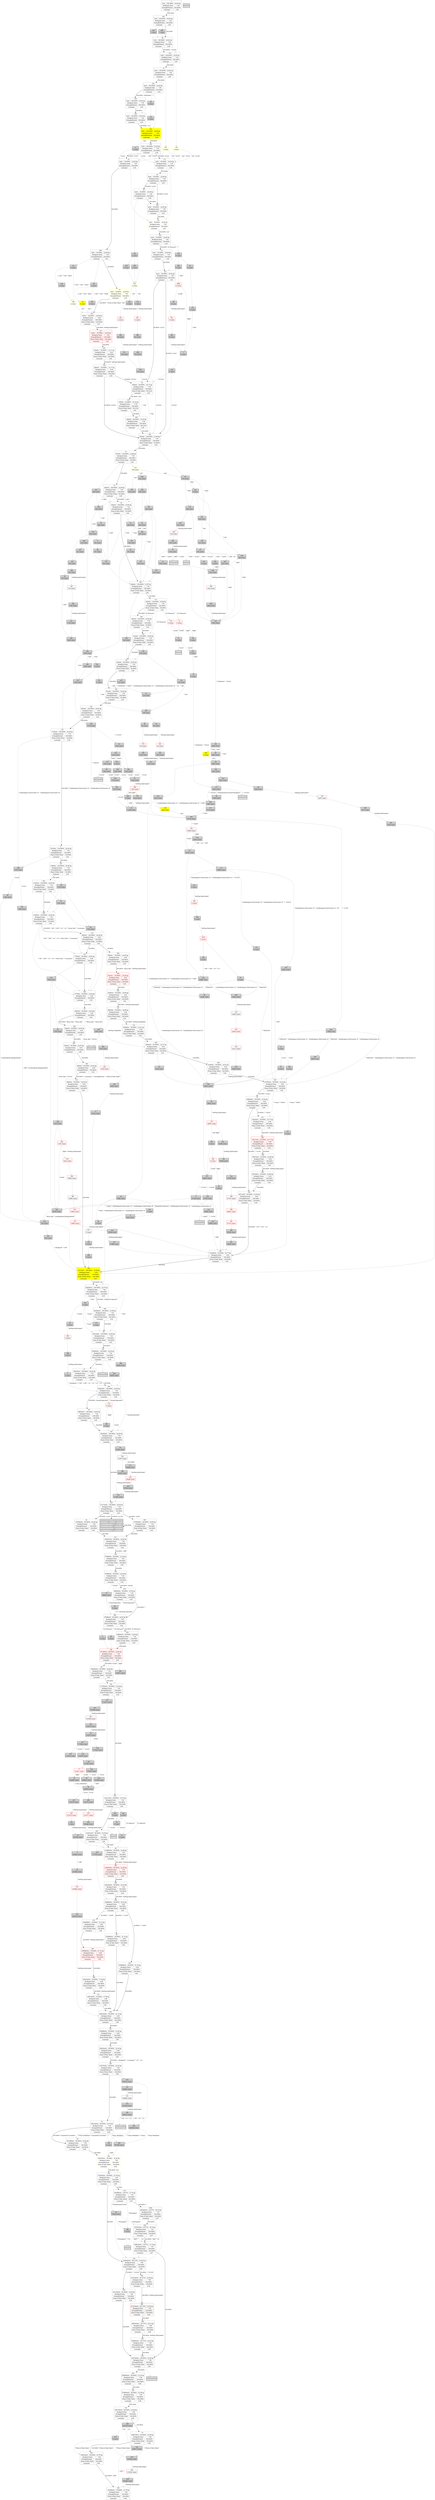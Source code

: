 digraph G {
    1 [shape=record
      ,label="{1|{1stts|100.000%|24.00\ hp}|{Backpack\ items|7.00}|{StrengthPotion4|100.000%}|{Laumspur|2.00}}"
      ,URL="https://www.projectaon.org/en/xhtml/lw/04tcod/sect1.htm"
      ,color="/svg/gray"];
    2 [shape=record
      ,label="{2|0\ states}"
      ,URL="https://www.projectaon.org/en/xhtml/lw/04tcod/sect2.htm"
      ,style=filled];
    3 [shape=record
      ,label="{3|233984\ states}"
      ,URL="https://www.projectaon.org/en/xhtml/lw/04tcod/sect3.htm"
      ,style=filled];
    4 [shape=record
      ,label="{4|4224\ states}"
      ,URL="https://www.projectaon.org/en/xhtml/lw/04tcod/sect4.htm"
      ,style=filled];
    5 [shape=record
      ,label="{5|0\ states}"
      ,URL="https://www.projectaon.org/en/xhtml/lw/04tcod/sect5.htm"
      ,style=filled];
    6 [shape=record
      ,label="{6|194\ states}"
      ,URL="https://www.projectaon.org/en/xhtml/lw/04tcod/sect6.htm"
      ,style=filled];
    7 [shape=record
      ,label="{7|0\ states}"
      ,URL="https://www.projectaon.org/en/xhtml/lw/04tcod/sect7.htm"
      ,style=filled];
    8 [shape=record
      ,label="{8|{1476stts|100.000%|24.00\ hp}|{Backpack\ items|7.50}|{StrengthPotion4|100.000%}|{Flask\ of\ Holy\ Water|50.000%}|{Laumspur|2.00}}"
      ,URL="https://www.projectaon.org/en/xhtml/lw/04tcod/sect8.htm"
      ,color="/svg/gray"];
    9 [shape=record
      ,label="{9|27168\ states}"
      ,URL="https://www.projectaon.org/en/xhtml/lw/04tcod/sect9.htm"
      ,style=filled];
    10 [shape=record
       ,label="{10|102560\ states}"
       ,URL="https://www.projectaon.org/en/xhtml/lw/04tcod/sect10.htm"
       ,style=filled];
    11 [shape=record
       ,label="{11|0\ states}"
       ,URL="https://www.projectaon.org/en/xhtml/lw/04tcod/sect11.htm"
       ,style=filled];
    12 [shape=record
       ,label="{12|{225632stts|90.000%|22.38\ hp}|{Backpack\ items|6.99}|{StrengthPotion4|100.000%}|{Flask\ of\ Holy\ Water|100.000%}|{Laumspur|3.99}}"
       ,URL="https://www.projectaon.org/en/xhtml/lw/04tcod/sect12.htm"
       ,color="/svg/gray"];
    13 [shape=record
       ,label="{13|2\ states}"
       ,URL="https://www.projectaon.org/en/xhtml/lw/04tcod/sect13.htm"
       ,style=filled];
    14 [shape=record
       ,label="{14|0\ states}"
       ,URL="https://www.projectaon.org/en/xhtml/lw/04tcod/sect14.htm"
       ,color="/svg/red"];
    15 [shape=record
       ,label="{15|286\ states}"
       ,URL="https://www.projectaon.org/en/xhtml/lw/04tcod/sect15.htm"
       ,style=filled];
    16 [shape=record
       ,label="{16|1302\ states}"
       ,URL="https://www.projectaon.org/en/xhtml/lw/04tcod/sect16.htm"
       ,style=filled];
    17 [shape=record
       ,label="{17|0\ states}"
       ,URL="https://www.projectaon.org/en/xhtml/lw/04tcod/sect17.htm"
       ,style=filled
       ,fontcolor="/svg/white"];
    18 [shape=record
       ,label="{18|286\ states}"
       ,URL="https://www.projectaon.org/en/xhtml/lw/04tcod/sect18.htm"
       ,style=filled];
    19 [shape=record
       ,label="{19|4\ states}"
       ,URL="https://www.projectaon.org/en/xhtml/lw/04tcod/sect19.htm"
       ,style=filled
       ,color="/svg/yellow"];
    20 [shape=record
       ,label="{20|{107584stts|50.000%|24.00\ hp}|{Backpack\ items|7.00}|{StrengthPotion4|100.000%}|{Flask\ of\ Holy\ Water|100.000%}|{Laumspur|4.00}}"
       ,URL="https://www.projectaon.org/en/xhtml/lw/04tcod/sect20.htm"
       ,color="/svg/gray"];
    21 [shape=record
       ,label="{21|240\ states}"
       ,URL="https://www.projectaon.org/en/xhtml/lw/04tcod/sect21.htm"
       ,style=filled];
    22 [shape=record
       ,label="{22|1288\ states}"
       ,URL="https://www.projectaon.org/en/xhtml/lw/04tcod/sect22.htm"
       ,style=filled];
    23 [shape=record
       ,label="{23|{1656stts|50.000%|24.00\ hp}|{Backpack\ items|8.00}|{StrengthPotion4|100.000%}|{Laumspur|3.00}}"
       ,URL="https://www.projectaon.org/en/xhtml/lw/04tcod/sect23.htm"
       ,color="/svg/gray"];
    24 [shape=record
       ,label="{24|123072\ states}"
       ,URL="https://www.projectaon.org/en/xhtml/lw/04tcod/sect24.htm"
       ,style=filled];
    25 [shape=record
       ,label="{25|{4stts|50.000%|24.00\ hp}|{Backpack\ items|7.00}|{StrengthPotion4|100.000%}|{Laumspur|2.00}}"
       ,URL="https://www.projectaon.org/en/xhtml/lw/04tcod/sect25.htm"
       ,color="/svg/gray"];
    27 [shape=record
       ,label="{27|{52652stts|100.000%|24.00\ hp}|{Backpack\ items|7.00}|{StrengthPotion4|100.000%}|{Flask\ of\ Holy\ Water|100.000%}|{Laumspur|4.00}}"
       ,URL="https://www.projectaon.org/en/xhtml/lw/04tcod/sect27.htm"
       ,color="/svg/gray"];
    28 [shape=record
       ,label="{28|0\ states}"
       ,URL="https://www.projectaon.org/en/xhtml/lw/04tcod/sect28.htm"
       ,style=filled];
    29 [shape=record
       ,label="{29|76208\ states}"
       ,URL="https://www.projectaon.org/en/xhtml/lw/04tcod/sect29.htm"
       ,style=filled];
    30 [shape=record
       ,label="{30|0\ states}"
       ,URL="https://www.projectaon.org/en/xhtml/lw/04tcod/sect30.htm"
       ,style=filled];
    31 [shape=record
       ,label="{31|0\ states}"
       ,URL="https://www.projectaon.org/en/xhtml/lw/04tcod/sect31.htm"
       ,style=filled];
    32 [shape=record
       ,label="{32|11280\ states}"
       ,URL="https://www.projectaon.org/en/xhtml/lw/04tcod/sect32.htm"
       ,style=filled];
    33 [shape=record
       ,label="{33|{478stts|100.000%|23.66\ hp}|{Backpack\ items|7.50}|{StrengthPotion4|100.000%}|{Flask\ of\ Holy\ Water|50.000%}|{Laumspur|2.00}}"
       ,URL="https://www.projectaon.org/en/xhtml/lw/04tcod/sect33.htm"
       ,color="/svg/gray"];
    34 [shape=record
       ,label="{34|{309616stts|0.877%|11.74\ hp}|{Backpack\ items|7.97}|{StrengthPotion4|100.000%}|{Flask\ of\ Holy\ Water|100.000%}|{Laumspur|4.97}}"
       ,URL="https://www.projectaon.org/en/xhtml/lw/04tcod/sect34.htm"
       ,color="/svg/gray"];
    35 [shape=record
       ,label="{35|{20660stts|50.000%|23.56\ hp}|{Backpack\ items|8.00}|{StrengthPotion4|100.000%}|{Flask\ of\ Holy\ Water|100.000%}|{Laumspur|3.00}}"
       ,URL="https://www.projectaon.org/en/xhtml/lw/04tcod/sect35.htm"
       ,color="/svg/gray"];
    37 [shape=record
       ,label="{37|{2stts|100.000%|24.00\ hp}|{Backpack\ items|7.00}|{StrengthPotion4|100.000%}|{Laumspur|2.00}}"
       ,URL="https://www.projectaon.org/en/xhtml/lw/04tcod/sect37.htm"
       ,color="/svg/gray"];
    38 [shape=record
       ,label="{38|{342stts|100.000%|23.94\ hp}|{Backpack\ items|7.50}|{StrengthPotion4|100.000%}|{Flask\ of\ Holy\ Water|50.000%}|{Laumspur|2.00}}"
       ,URL="https://www.projectaon.org/en/xhtml/lw/04tcod/sect38.htm"
       ,color="/svg/gray"];
    39 [shape=record
       ,label="{39|{235888stts|36.000%|21.10\ hp}|{Backpack\ items|6.99}|{StrengthPotion4|100.000%}|{Flask\ of\ Holy\ Water|100.000%}|{Laumspur|3.99}}"
       ,URL="https://www.projectaon.org/en/xhtml/lw/04tcod/sect39.htm"
       ,color="/svg/gray"];
    40 [shape=record
       ,label="{40|{68228stts|100.000%|23.97\ hp}|{Backpack\ items|7.00}|{StrengthPotion4|100.000%}|{Flask\ of\ Holy\ Water|100.000%}|{Laumspur|4.00}}"
       ,URL="https://www.projectaon.org/en/xhtml/lw/04tcod/sect40.htm"
       ,color="/svg/gray"];
    41 [shape=record
       ,label="{41|124\ states}"
       ,URL="https://www.projectaon.org/en/xhtml/lw/04tcod/sect41.htm"
       ,style=filled];
    42 [shape=record
       ,label="{42|24201\ states}"
       ,URL="https://www.projectaon.org/en/xhtml/lw/04tcod/sect42.htm"
       ,style=filled
       ,fontcolor="/svg/white"];
    43 [shape=record
       ,label="{43|0\ states}"
       ,URL="https://www.projectaon.org/en/xhtml/lw/04tcod/sect43.htm"
       ,style=filled];
    44 [shape=record
       ,label="{44|4\ states}"
       ,URL="https://www.projectaon.org/en/xhtml/lw/04tcod/sect44.htm"
       ,style=filled];
    45 [shape=record
       ,label="{45|{48876stts|100.000%|24.00\ hp}|{Backpack\ items|7.00}|{StrengthPotion4|100.000%}|{Flask\ of\ Holy\ Water|100.000%}|{Laumspur|4.00}}"
       ,URL="https://www.projectaon.org/en/xhtml/lw/04tcod/sect45.htm"
       ,color="/svg/gray"];
    48 [shape=record
       ,label="{48|2808\ states}"
       ,URL="https://www.projectaon.org/en/xhtml/lw/04tcod/sect48.htm"
       ,style=filled];
    49 [shape=record
       ,label="{49|{207396stts|90.000%|23.46\ hp}|{Backpack\ items|7.99}|{StrengthPotion4|100.000%}|{Flask\ of\ Holy\ Water|100.000%}|{Laumspur|4.99}}"
       ,URL="https://www.projectaon.org/en/xhtml/lw/04tcod/sect49.htm"
       ,color="/svg/gray"];
    50 [shape=record
       ,label="{50|1536\ states}"
       ,URL="https://www.projectaon.org/en/xhtml/lw/04tcod/sect50.htm"
       ,style=filled];
    51 [shape=record
       ,label="{51|{548stts|60.000%|22.77\ hp}|{Backpack\ items|7.58}|{StrengthPotion4|100.000%}|{Flask\ of\ Holy\ Water|58.333%}|{Laumspur|2.00}}"
       ,URL="https://www.projectaon.org/en/xhtml/lw/04tcod/sect51.htm"
       ,color="/svg/gray"];
    52 [shape=record
       ,label="{52|152\ states}"
       ,URL="https://www.projectaon.org/en/xhtml/lw/04tcod/sect52.htm"
       ,style=filled];
    54 [shape=record
       ,label="{54|4488\ states}"
       ,URL="https://www.projectaon.org/en/xhtml/lw/04tcod/sect54.htm"
       ,style=filled];
    55 [shape=record
       ,label="{55|{60316stts|100.000%|24.00\ hp}|{Backpack\ items|7.00}|{StrengthPotion4|100.000%}|{Flask\ of\ Holy\ Water|100.000%}|{Laumspur|4.00}}"
       ,URL="https://www.projectaon.org/en/xhtml/lw/04tcod/sect55.htm"
       ,color="/svg/gray"];
    57 [shape=record
       ,label="{57|48994\ states}"
       ,URL="https://www.projectaon.org/en/xhtml/lw/04tcod/sect57.htm"
       ,style=filled];
    58 [shape=record
       ,label="{58|0\ states}"
       ,URL="https://www.projectaon.org/en/xhtml/lw/04tcod/sect58.htm"
       ,style=filled];
    59 [shape=record
       ,label="{59|220504\ states}"
       ,URL="https://www.projectaon.org/en/xhtml/lw/04tcod/sect59.htm"
       ,style=filled];
    60 [shape=record
       ,label="{60|18264\ states}"
       ,URL="https://www.projectaon.org/en/xhtml/lw/04tcod/sect60.htm"
       ,style=filled];
    61 [shape=record
       ,label="{61|1524\ states}"
       ,URL="https://www.projectaon.org/en/xhtml/lw/04tcod/sect61.htm"
       ,style=filled];
    63 [shape=record
       ,label="{63|{4stts|50.000%|24.00\ hp}|{Backpack\ items|7.00}|{StrengthPotion4|100.000%}|{Laumspur|2.00}}"
       ,URL="https://www.projectaon.org/en/xhtml/lw/04tcod/sect63.htm"
       ,color="/svg/gray"];
    64 [shape=record
       ,label="{64|1236\ states}"
       ,URL="https://www.projectaon.org/en/xhtml/lw/04tcod/sect64.htm"
       ,style=filled];
    66 [shape=record
       ,label="{66|{108260stts|90.000%|22.60\ hp}|{Backpack\ items|7.00}|{StrengthPotion4|100.000%}|{Flask\ of\ Holy\ Water|100.000%}|{Laumspur|4.00}}"
       ,URL="https://www.projectaon.org/en/xhtml/lw/04tcod/sect66.htm"
       ,color="/svg/gray"];
    67 [shape=record
       ,label="{67|342\ states}"
       ,URL="https://www.projectaon.org/en/xhtml/lw/04tcod/sect67.htm"
       ,style=filled];
    68 [shape=record
       ,label="{68|{194stts|100.000%|24.00\ hp}|{Backpack\ items|7.50}|{StrengthPotion4|100.000%}|{Flask\ of\ Holy\ Water|50.000%}|{Laumspur|2.00}}"
       ,URL="https://www.projectaon.org/en/xhtml/lw/04tcod/sect68.htm"
       ,color="/svg/gray"];
    69 [shape=record
       ,label="{69|33388\ states}"
       ,URL="https://www.projectaon.org/en/xhtml/lw/04tcod/sect69.htm"
       ,style=filled];
    70 [shape=record
       ,label="{70|{205120stts|90.000%|23.19\ hp}|{Backpack\ items|7.99}|{StrengthPotion4|100.000%}|{Flask\ of\ Holy\ Water|100.000%}|{Laumspur|4.99}}"
       ,URL="https://www.projectaon.org/en/xhtml/lw/04tcod/sect70.htm"
       ,color="/svg/gray"];
    71 [shape=record
       ,label="{71|10416\ states}"
       ,URL="https://www.projectaon.org/en/xhtml/lw/04tcod/sect71.htm"
       ,style=filled];
    72 [shape=record
       ,label="{72|{4stts|50.000%|24.00\ hp}|{Backpack\ items|7.00}|{StrengthPotion4|100.000%}|{Laumspur|2.00}}"
       ,URL="https://www.projectaon.org/en/xhtml/lw/04tcod/sect72.htm"
       ,color="/svg/gray"];
    73 [shape=record
       ,label="{73|{429472stts|90.000%|23.69\ hp}|{Backpack\ items|7.99}|{StrengthPotion4|100.000%}|{Flask\ of\ Holy\ Water|100.000%}|{Laumspur|4.99}}"
       ,URL="https://www.projectaon.org/en/xhtml/lw/04tcod/sect73.htm"
       ,color="/svg/gray"];
    74 [shape=record
       ,label="{74|{408stts|100.000%|23.80\ hp}|{Backpack\ items|7.50}|{StrengthPotion4|100.000%}|{Flask\ of\ Holy\ Water|50.000%}|{Laumspur|2.00}}"
       ,URL="https://www.projectaon.org/en/xhtml/lw/04tcod/sect74.htm"
       ,color="/svg/gray"];
    75 [shape=record
       ,label="{75|1302\ states}"
       ,URL="https://www.projectaon.org/en/xhtml/lw/04tcod/sect75.htm"
       ,style=filled];
    76 [shape=record
       ,label="{76|1236\ states}"
       ,URL="https://www.projectaon.org/en/xhtml/lw/04tcod/sect76.htm"
       ,style=filled];
    77 [shape=record
       ,label="{77|112817\ states}"
       ,URL="https://www.projectaon.org/en/xhtml/lw/04tcod/sect77.htm"
       ,color="/svg/red"];
    78 [shape=record
       ,label="{78|{4stts|50.000%|24.00\ hp}|{Backpack\ items|7.00}|{StrengthPotion4|100.000%}|{Laumspur|2.00}}"
       ,URL="https://www.projectaon.org/en/xhtml/lw/04tcod/sect78.htm"
       ,color="/svg/yellow"];
    79 [shape=record
       ,label="{79|0\ states}"
       ,URL="https://www.projectaon.org/en/xhtml/lw/04tcod/sect79.htm"
       ,style=filled];
    80 [shape=record
       ,label="{80|152\ states}"
       ,URL="https://www.projectaon.org/en/xhtml/lw/04tcod/sect80.htm"
       ,style=filled];
    81 [shape=record
       ,label="{81|32260\ states}"
       ,URL="https://www.projectaon.org/en/xhtml/lw/04tcod/sect81.htm"
       ,style=filled];
    82 [shape=record
       ,label="{82|286\ states}"
       ,URL="https://www.projectaon.org/en/xhtml/lw/04tcod/sect82.htm"
       ,style=filled];
    83 [shape=record
       ,label="{83|4108\ states}"
       ,URL="https://www.projectaon.org/en/xhtml/lw/04tcod/sect83.htm"
       ,style=filled];
    84 [shape=record
       ,label="{84|{1stts|100.000%|24.00\ hp}|{Backpack\ items|7.00}|{StrengthPotion4|100.000%}|{Laumspur|2.00}}"
       ,URL="https://www.projectaon.org/en/xhtml/lw/04tcod/sect84.htm"
       ,color="/svg/gray"];
    85 [shape=record
       ,label="{85|0\ states}"
       ,URL="https://www.projectaon.org/en/xhtml/lw/04tcod/sect85.htm"
       ,style=filled
       ,fontcolor="/svg/white"];
    86 [shape=record
       ,label="{86|0\ states}"
       ,URL="https://www.projectaon.org/en/xhtml/lw/04tcod/sect86.htm"
       ,style=filled];
    87 [shape=record
       ,label="{87|0\ states}"
       ,URL="https://www.projectaon.org/en/xhtml/lw/04tcod/sect87.htm"
       ,style=filled];
    91 [shape=record
       ,label="{91|152\ states}"
       ,URL="https://www.projectaon.org/en/xhtml/lw/04tcod/sect91.htm"
       ,style=filled];
    92 [shape=record
       ,label="{92|478\ states}"
       ,URL="https://www.projectaon.org/en/xhtml/lw/04tcod/sect92.htm"
       ,style=filled];
    94 [shape=record
       ,label="{94|1396\ states}"
       ,URL="https://www.projectaon.org/en/xhtml/lw/04tcod/sect94.htm"
       ,style=filled];
    95 [shape=record
       ,label="{95|{4stts|25.000%|24.00\ hp}|{Backpack\ items|7.00}|{StrengthPotion4|100.000%}|{Laumspur|2.00}}"
       ,URL="https://www.projectaon.org/en/xhtml/lw/04tcod/sect95.htm"
       ,color="/svg/gray"];
    96 [shape=record
       ,label="{96|1284\ states}"
       ,URL="https://www.projectaon.org/en/xhtml/lw/04tcod/sect96.htm"
       ,style=filled];
    97 [shape=record
       ,label="{97|0\ states}"
       ,URL="https://www.projectaon.org/en/xhtml/lw/04tcod/sect97.htm"
       ,style=filled];
    98 [shape=record
       ,label="{98|199992\ states}"
       ,URL="https://www.projectaon.org/en/xhtml/lw/04tcod/sect98.htm"
       ,style=filled];
    99 [shape=record
       ,label="{99|1009\ states}"
       ,URL="https://www.projectaon.org/en/xhtml/lw/04tcod/sect99.htm"
       ,style=filled
       ,fontcolor="/svg/white"];
    100 [shape=record
        ,label="{100|{499360stts|90.000%|23.19\ hp}|{Backpack\ items|7.99}|{StrengthPotion4|100.000%}|{Flask\ of\ Holy\ Water|100.000%}|{Laumspur|4.99}}"
        ,URL="https://www.projectaon.org/en/xhtml/lw/04tcod/sect100.htm"
        ,color="/svg/gray"];
    101 [shape=record
        ,label="{101|1420\ states}"
        ,URL="https://www.projectaon.org/en/xhtml/lw/04tcod/sect101.htm"
        ,style=filled];
    102 [shape=record
        ,label="{102|4\ states}"
        ,URL="https://www.projectaon.org/en/xhtml/lw/04tcod/sect102.htm"
        ,style=filled];
    103 [shape=record
        ,label="{103|107689\ states}"
        ,URL="https://www.projectaon.org/en/xhtml/lw/04tcod/sect103.htm"
        ,style=filled];
    104 [shape=record
        ,label="{104|27168\ states}"
        ,URL="https://www.projectaon.org/en/xhtml/lw/04tcod/sect104.htm"
        ,style=filled];
    105 [shape=record
        ,label="{105|1656\ states}"
        ,URL="https://www.projectaon.org/en/xhtml/lw/04tcod/sect105.htm"
        ,style=filled];
    106 [shape=record
        ,label="{106|342\ states}"
        ,URL="https://www.projectaon.org/en/xhtml/lw/04tcod/sect106.htm"
        ,style=filled];
    107 [shape=record
        ,label="{107|112416\ states}"
        ,URL="https://www.projectaon.org/en/xhtml/lw/04tcod/sect107.htm"
        ,style=filled];
    108 [shape=record
        ,label="{108|0\ states}"
        ,URL="https://www.projectaon.org/en/xhtml/lw/04tcod/sect108.htm"
        ,color="/svg/red"];
    109 [shape=record
        ,label="{109|329216\ states}"
        ,URL="https://www.projectaon.org/en/xhtml/lw/04tcod/sect109.htm"
        ,style=filled];
    110 [shape=record
        ,label="{110|0\ states}"
        ,URL="https://www.projectaon.org/en/xhtml/lw/04tcod/sect110.htm"
        ,style=filled];
    111 [shape=record
        ,label="{111|0\ states}"
        ,URL="https://www.projectaon.org/en/xhtml/lw/04tcod/sect111.htm"
        ,style=filled];
    112 [shape=record
        ,label="{112|25684\ states}"
        ,URL="https://www.projectaon.org/en/xhtml/lw/04tcod/sect112.htm"
        ,style=filled];
    113 [shape=record
        ,label="{113|{240stts|100.000%|23.99\ hp}|{Backpack\ items|7.50}|{StrengthPotion4|100.000%}|{Flask\ of\ Holy\ Water|50.000%}|{Laumspur|2.00}}"
        ,URL="https://www.projectaon.org/en/xhtml/lw/04tcod/sect113.htm"
        ,color="/svg/gray"];
    115 [shape=record
        ,label="{115|{1736stts|100.000%|24.00\ hp}|{Backpack\ items|7.50}|{StrengthPotion4|100.000%}|{Flask\ of\ Holy\ Water|50.000%}|{Laumspur|2.00}}"
        ,URL="https://www.projectaon.org/en/xhtml/lw/04tcod/sect115.htm"
        ,color="/svg/gray"];
    116 [shape=record
        ,label="{116|{97988stts|90.000%|21.00\ hp}|{Backpack\ items|7.00}|{StrengthPotion4|100.000%}|{Flask\ of\ Holy\ Water|100.000%}|{Laumspur|4.00}}"
        ,URL="https://www.projectaon.org/en/xhtml/lw/04tcod/sect116.htm"
        ,color="/svg/gray"];
    117 [shape=record
        ,label="{117|2424\ states}"
        ,URL="https://www.projectaon.org/en/xhtml/lw/04tcod/sect117.htm"
        ,style=filled];
    118 [shape=record
        ,label="{118|{620stts|100.000%|24.00\ hp}|{Backpack\ items|8.00}|{StrengthPotion4|100.000%}|{Flask\ of\ Holy\ Water|50.000%}|{Laumspur|3.00}}"
        ,URL="https://www.projectaon.org/en/xhtml/lw/04tcod/sect118.htm"
        ,color="/svg/gray"];
    119 [shape=record
        ,label="{119|{452736stts|90.000%|23.56\ hp}|{Backpack\ items|7.99}|{StrengthPotion4|100.000%}|{Flask\ of\ Holy\ Water|100.000%}|{Laumspur|4.99}}"
        ,URL="https://www.projectaon.org/en/xhtml/lw/04tcod/sect119.htm"
        ,color="/svg/gray"];
    120 [shape=record
        ,label="{120|{548stts|100.000%|23.46\ hp}|{Backpack\ items|7.50}|{StrengthPotion4|100.000%}|{Flask\ of\ Holy\ Water|50.000%}|{Laumspur|2.00}}"
        ,URL="https://www.projectaon.org/en/xhtml/lw/04tcod/sect120.htm"
        ,color="/svg/gray"];
    121 [shape=record
        ,label="{121|1740\ states}"
        ,URL="https://www.projectaon.org/en/xhtml/lw/04tcod/sect121.htm"
        ,style=filled];
    122 [shape=record
        ,label="{122|429473\ states}"
        ,URL="https://www.projectaon.org/en/xhtml/lw/04tcod/sect122.htm"
        ,style=filled];
    123 [shape=record
        ,label="{123|3182\ states}"
        ,URL="https://www.projectaon.org/en/xhtml/lw/04tcod/sect123.htm"
        ,style=filled];
    124 [shape=record
        ,label="{124|{117544stts|90.000%|23.20\ hp}|{Backpack\ items|7.00}|{StrengthPotion4|100.000%}|{Flask\ of\ Holy\ Water|100.000%}|{Laumspur|4.00}}"
        ,URL="https://www.projectaon.org/en/xhtml/lw/04tcod/sect124.htm"
        ,color="/svg/gray"];
    126 [shape=record
        ,label="{126|2\ states}"
        ,URL="https://www.projectaon.org/en/xhtml/lw/04tcod/sect126.htm"
        ,color="/svg/yellow"];
    127 [shape=record
        ,label="{127|{4900stts|50.000%|20.89\ hp}|{Backpack\ items|8.00}|{StrengthPotion4|100.000%}|{Flask\ of\ Holy\ Water|100.000%}|{Laumspur|3.00}}"
        ,URL="https://www.projectaon.org/en/xhtml/lw/04tcod/sect127.htm"
        ,color="/svg/gray"];
    128 [shape=record
        ,label="{128|112816\ states}"
        ,URL="https://www.projectaon.org/en/xhtml/lw/04tcod/sect128.htm"
        ,style=filled];
    129 [shape=record
        ,label="{129|4488\ states}"
        ,URL="https://www.projectaon.org/en/xhtml/lw/04tcod/sect129.htm"
        ,style=filled
        ,color="/svg/yellow"];
    130 [shape=record
        ,label="{130|194\ states}"
        ,URL="https://www.projectaon.org/en/xhtml/lw/04tcod/sect130.htm"
        ,style=filled];
    131 [shape=record
        ,label="{131|{1884stts|50.000%|24.00\ hp}|{Backpack\ items|8.00}|{StrengthPotion4|100.000%}|{Flask\ of\ Holy\ Water|100.000%}|{Laumspur|5.00}}"
        ,URL="https://www.projectaon.org/en/xhtml/lw/04tcod/sect131.htm"
        ,color="/svg/gray"];
    132 [shape=record
        ,label="{132|408\ states}"
        ,URL="https://www.projectaon.org/en/xhtml/lw/04tcod/sect132.htm"
        ,style=filled];
    133 [shape=record
        ,label="{133|0\ states}"
        ,URL="https://www.projectaon.org/en/xhtml/lw/04tcod/sect133.htm"
        ,color="/svg/red"];
    134 [shape=record
        ,label="{134|194\ states}"
        ,URL="https://www.projectaon.org/en/xhtml/lw/04tcod/sect134.htm"
        ,style=filled];
    135 [shape=record
        ,label="{135|0\ states}"
        ,URL="https://www.projectaon.org/en/xhtml/lw/04tcod/sect135.htm"
        ,style=filled];
    136 [shape=record
        ,label="{136|1444\ states}"
        ,URL="https://www.projectaon.org/en/xhtml/lw/04tcod/sect136.htm"
        ,style=filled];
    137 [shape=record
        ,label="{137|{235888stts|90.000%|21.82\ hp}|{Backpack\ items|6.99}|{StrengthPotion4|100.000%}|{Flask\ of\ Holy\ Water|100.000%}|{Laumspur|3.99}}"
        ,URL="https://www.projectaon.org/en/xhtml/lw/04tcod/sect137.htm"
        ,color="/svg/gray"];
    138 [shape=record
        ,label="{138|15809\ states}"
        ,URL="https://www.projectaon.org/en/xhtml/lw/04tcod/sect138.htm"
        ,color="/svg/red"];
    139 [shape=record
        ,label="{139|408\ states}"
        ,URL="https://www.projectaon.org/en/xhtml/lw/04tcod/sect139.htm"
        ,color="/svg/yellow"];
    140 [shape=record
        ,label="{140|{215376stts|90.000%|22.83\ hp}|{Backpack\ items|7.99}|{StrengthPotion4|100.000%}|{Flask\ of\ Holy\ Water|100.000%}|{Laumspur|4.99}}"
        ,URL="https://www.projectaon.org/en/xhtml/lw/04tcod/sect140.htm"
        ,color="/svg/gray"];
    141 [shape=record
        ,label="{141|{4stts|50.000%|24.00\ hp}|{Backpack\ items|7.00}|{StrengthPotion4|100.000%}|{Laumspur|2.00}}"
        ,URL="https://www.projectaon.org/en/xhtml/lw/04tcod/sect141.htm"
        ,color="/svg/yellow"];
    142 [shape=record
        ,label="{142|{373624stts|90.000%|23.78\ hp}|{Backpack\ items|7.99}|{StrengthPotion4|100.000%}|{Flask\ of\ Holy\ Water|100.000%}|{Laumspur|4.99}}"
        ,URL="https://www.projectaon.org/en/xhtml/lw/04tcod/sect142.htm"
        ,color="/svg/gray"];
    144 [shape=record
        ,label="{144|52653\ states}"
        ,URL="https://www.projectaon.org/en/xhtml/lw/04tcod/sect144.htm"
        ,style=filled
        ,fontcolor="/svg/white"];
    145 [shape=record
        ,label="{145|2680\ states}"
        ,URL="https://www.projectaon.org/en/xhtml/lw/04tcod/sect145.htm"
        ,style=filled];
    146 [shape=record
        ,label="{146|0\ states}"
        ,URL="https://www.projectaon.org/en/xhtml/lw/04tcod/sect146.htm"
        ,style=filled];
    148 [shape=record
        ,label="{148|{480128stts|90.000%|21.12\ hp}|{Backpack\ items|6.99}|{StrengthPotion4|100.000%}|{Flask\ of\ Holy\ Water|100.000%}|{Laumspur|3.99}}"
        ,URL="https://www.projectaon.org/en/xhtml/lw/04tcod/sect148.htm"
        ,color="/svg/gray"];
    149 [shape=record
        ,label="{149|4\ states}"
        ,URL="https://www.projectaon.org/en/xhtml/lw/04tcod/sect149.htm"
        ,style=filled];
    150 [shape=record
        ,label="{150|240\ states}"
        ,URL="https://www.projectaon.org/en/xhtml/lw/04tcod/sect150.htm"
        ,style=filled];
    151 [shape=record
        ,label="{151|{1396stts|100.000%|24.00\ hp}|{Backpack\ items|7.50}|{StrengthPotion4|100.000%}|{Flask\ of\ Holy\ Water|50.000%}|{Laumspur|2.00}}"
        ,URL="https://www.projectaon.org/en/xhtml/lw/04tcod/sect151.htm"
        ,color="/svg/gray"];
    152 [shape=record
        ,label="{152|22616\ states}"
        ,URL="https://www.projectaon.org/en/xhtml/lw/04tcod/sect152.htm"
        ,style=filled];
    154 [shape=record
        ,label="{154|0\ states}"
        ,URL="https://www.projectaon.org/en/xhtml/lw/04tcod/sect154.htm"
        ,style=filled];
    155 [shape=record
        ,label="{155|117840\ states}"
        ,URL="https://www.projectaon.org/en/xhtml/lw/04tcod/sect155.htm"
        ,style=filled];
    156 [shape=record
        ,label="{156|0\ states}"
        ,URL="https://www.projectaon.org/en/xhtml/lw/04tcod/sect156.htm"
        ,style=filled];
    157 [shape=record
        ,label="{157|3716\ states}"
        ,URL="https://www.projectaon.org/en/xhtml/lw/04tcod/sect157.htm"
        ,style=filled];
    158 [shape=record
        ,label="{158|1396\ states}"
        ,URL="https://www.projectaon.org/en/xhtml/lw/04tcod/sect158.htm"
        ,style=filled];
    159 [shape=record
        ,label="{159|0\ states}"
        ,URL="https://www.projectaon.org/en/xhtml/lw/04tcod/sect159.htm"
        ,style=filled];
    160 [shape=record
        ,label="{160|{1stts|100.000%|24.00\ hp}|{Backpack\ items|7.00}|{StrengthPotion4|100.000%}|{Laumspur|2.00}}"
        ,URL="https://www.projectaon.org/en/xhtml/lw/04tcod/sect160.htm"
        ,color="/svg/gray"];
    161 [shape=record
        ,label="{161|{56484stts|100.000%|24.00\ hp}|{Backpack\ items|7.00}|{StrengthPotion4|100.000%}|{Flask\ of\ Holy\ Water|100.000%}|{Laumspur|4.00}}"
        ,URL="https://www.projectaon.org/en/xhtml/lw/04tcod/sect161.htm"
        ,color="/svg/gray"];
    162 [shape=record
        ,label="{162|2552\ states}"
        ,URL="https://www.projectaon.org/en/xhtml/lw/04tcod/sect162.htm"
        ,style=filled];
    163 [shape=record
        ,label="{163|117784\ states}"
        ,URL="https://www.projectaon.org/en/xhtml/lw/04tcod/sect163.htm"
        ,style=filled];
    164 [shape=record
        ,label="{164|194\ states}"
        ,URL="https://www.projectaon.org/en/xhtml/lw/04tcod/sect164.htm"
        ,style=filled];
    165 [shape=record
        ,label="{165|{2stts|100.000%|24.00\ hp}|{Backpack\ items|7.00}|{StrengthPotion4|100.000%}|{Laumspur|2.00}}"
        ,URL="https://www.projectaon.org/en/xhtml/lw/04tcod/sect165.htm"
        ,style=filled
        ,color="/svg/yellow"];
    166 [shape=record
        ,label="{166|{194stts|100.000%|24.00\ hp}|{Backpack\ items|7.50}|{StrengthPotion4|100.000%}|{Flask\ of\ Holy\ Water|50.000%}|{Laumspur|2.00}}"
        ,URL="https://www.projectaon.org/en/xhtml/lw/04tcod/sect166.htm"
        ,color="/svg/gray"];
    167 [shape=record
        ,label="{167|520\ states}"
        ,URL="https://www.projectaon.org/en/xhtml/lw/04tcod/sect167.htm"
        ,style=filled];
    168 [shape=record
        ,label="{168|0\ states}"
        ,URL="https://www.projectaon.org/en/xhtml/lw/04tcod/sect168.htm"
        ,style=filled];
    170 [shape=record
        ,label="{170|{1776stts|50.000%|24.00\ hp}|{Backpack\ items|8.00}|{StrengthPotion4|100.000%}|{Laumspur|3.00}}"
        ,URL="https://www.projectaon.org/en/xhtml/lw/04tcod/sect170.htm"
        ,color="/svg/gray"];
    171 [shape=record
        ,label="{171|{4stts|50.000%|24.00\ hp}|{Backpack\ items|7.00}|{StrengthPotion4|100.000%}|{Laumspur|2.00}}"
        ,URL="https://www.projectaon.org/en/xhtml/lw/04tcod/sect171.htm"
        ,color="/svg/gray"];
    172 [shape=record
        ,label="{172|0\ states}"
        ,URL="https://www.projectaon.org/en/xhtml/lw/04tcod/sect172.htm"
        ,style=filled];
    173 [shape=record
        ,label="{173|30688\ states}"
        ,URL="https://www.projectaon.org/en/xhtml/lw/04tcod/sect173.htm"
        ,style=filled];
    174 [shape=record
        ,label="{174|{246144stts|18.000%|17.09\ hp}|{Backpack\ items|6.99}|{StrengthPotion4|100.000%}|{Flask\ of\ Holy\ Water|100.000%}|{Laumspur|3.99}}"
        ,URL="https://www.projectaon.org/en/xhtml/lw/04tcod/sect174.htm"
        ,color="/svg/gray"];
    175 [shape=record
        ,label="{175|342\ states}"
        ,URL="https://www.projectaon.org/en/xhtml/lw/04tcod/sect175.htm"
        ,style=filled];
    176 [shape=record
        ,label="{176|0\ states}"
        ,URL="https://www.projectaon.org/en/xhtml/lw/04tcod/sect176.htm"
        ,style=filled];
    177 [shape=record
        ,label="{177|499361\ states}"
        ,URL="https://www.projectaon.org/en/xhtml/lw/04tcod/sect177.htm"
        ,style=filled
        ,fontcolor="/svg/white"];
    178 [shape=record
        ,label="{178|{4504stts|50.000%|21.61\ hp}|{Backpack\ items|8.00}|{StrengthPotion4|100.000%}|{Flask\ of\ Holy\ Water|100.000%}|{Laumspur|3.00}}"
        ,URL="https://www.projectaon.org/en/xhtml/lw/04tcod/sect178.htm"
        ,color="/svg/gray"];
    179 [shape=record
        ,label="{179|0\ states}"
        ,URL="https://www.projectaon.org/en/xhtml/lw/04tcod/sect179.htm"
        ,style=filled];
    180 [shape=record
        ,label="{180|{812stts|100.000%|24.00\ hp}|{Backpack\ items|7.50}|{StrengthPotion4|100.000%}|{Flask\ of\ Holy\ Water|50.000%}|{Laumspur|2.00}}"
        ,URL="https://www.projectaon.org/en/xhtml/lw/04tcod/sect180.htm"
        ,color="/svg/gray"];
    181 [shape=record
        ,label="{181|{107585stts|10.000%|24.00\ hp}|{Backpack\ items|7.00}|{StrengthPotion4|100.000%}|{Flask\ of\ Holy\ Water|100.000%}|{Laumspur|4.00}}"
        ,URL="https://www.projectaon.org/en/xhtml/lw/04tcod/sect181.htm"
        ,style=filled
        ,fontcolor="/svg/white"];
    182 [shape=record
        ,label="{182|{2stts|100.000%|24.00\ hp}|{Backpack\ items|7.00}|{StrengthPotion4|100.000%}|{Laumspur|2.00}}"
        ,URL="https://www.projectaon.org/en/xhtml/lw/04tcod/sect182.htm"
        ,color="/svg/gray"];
    183 [shape=record
        ,label="{183|{432640stts|89.123%|23.92\ hp}|{Backpack\ items|7.99}|{StrengthPotion4|100.000%}|{Flask\ of\ Holy\ Water|100.000%}|{Laumspur|4.99}}"
        ,URL="https://www.projectaon.org/en/xhtml/lw/04tcod/sect183.htm"
        ,color="/svg/gray"];
    184 [shape=record
        ,label="{184|1416\ states}"
        ,URL="https://www.projectaon.org/en/xhtml/lw/04tcod/sect184.htm"
        ,style=filled];
    185 [shape=record
        ,label="{185|{71313stts|100.000%|23.94\ hp}|{Backpack\ items|8.00}|{StrengthPotion4|100.000%}|{Flask\ of\ Holy\ Water|100.000%}|{Laumspur|4.00}}"
        ,URL="https://www.projectaon.org/en/xhtml/lw/04tcod/sect185.htm"
        ,style=filled
        ,color="/svg/yellow"];
    186 [shape=record
        ,label="{186|{87749stts|90.000%|24.00\ hp}|{Backpack\ items|7.00}|{StrengthPotion4|100.000%}|{Flask\ of\ Holy\ Water|100.000%}|{Laumspur|4.00}}"
        ,URL="https://www.projectaon.org/en/xhtml/lw/04tcod/sect186.htm"
        ,color="/svg/red"];
    187 [shape=record
        ,label="{187|152\ states}"
        ,URL="https://www.projectaon.org/en/xhtml/lw/04tcod/sect187.htm"
        ,style=filled];
    188 [shape=record
        ,label="{188|4\ states}"
        ,URL="https://www.projectaon.org/en/xhtml/lw/04tcod/sect188.htm"
        ,color="/svg/yellow"];
    189 [shape=record
        ,label="{189|1444\ states}"
        ,URL="https://www.projectaon.org/en/xhtml/lw/04tcod/sect189.htm"
        ,style=filled];
    190 [shape=record
        ,label="{190|0\ states}"
        ,URL="https://www.projectaon.org/en/xhtml/lw/04tcod/sect190.htm"
        ,style=filled];
    191 [shape=record
        ,label="{191|194\ states}"
        ,URL="https://www.projectaon.org/en/xhtml/lw/04tcod/sect191.htm"
        ,style=filled];
    192 [shape=record
        ,label="{192|1303\ states}"
        ,URL="https://www.projectaon.org/en/xhtml/lw/04tcod/sect192.htm"
        ,style=filled
        ,fontcolor="/svg/white"];
    194 [shape=record
        ,label="{194|1525\ states}"
        ,URL="https://www.projectaon.org/en/xhtml/lw/04tcod/sect194.htm"
        ,style=filled];
    195 [shape=record
        ,label="{195|4\ states}"
        ,URL="https://www.projectaon.org/en/xhtml/lw/04tcod/sect195.htm"
        ,style=filled];
    197 [shape=record
        ,label="{197|1316\ states}"
        ,URL="https://www.projectaon.org/en/xhtml/lw/04tcod/sect197.htm"
        ,style=filled];
    199 [shape=record
        ,label="{199|48472\ states}"
        ,URL="https://www.projectaon.org/en/xhtml/lw/04tcod/sect199.htm"
        ,style=filled];
    200 [shape=record
        ,label="{200|{52652stts|100.000%|24.00\ hp}|{Backpack\ items|7.00}|{StrengthPotion4|100.000%}|{Flask\ of\ Holy\ Water|100.000%}|{Laumspur|4.00}}"
        ,URL="https://www.projectaon.org/en/xhtml/lw/04tcod/sect200.htm"
        ,color="/svg/gray"];
    201 [shape=record
        ,label="{201|0\ states}"
        ,URL="https://www.projectaon.org/en/xhtml/lw/04tcod/sect201.htm"
        ,style=filled];
    203 [shape=record
        ,label="{203|0\ states}"
        ,URL="https://www.projectaon.org/en/xhtml/lw/04tcod/sect203.htm"
        ,style=filled];
    204 [shape=record
        ,label="{204|{394160stts|90.000%|23.65\ hp}|{Backpack\ items|7.99}|{StrengthPotion4|100.000%}|{Flask\ of\ Holy\ Water|100.000%}|{Laumspur|4.99}}"
        ,URL="https://www.projectaon.org/en/xhtml/lw/04tcod/sect204.htm"
        ,color="/svg/yellow"];
    205 [shape=record
        ,label="{205|1\ states}"
        ,URL="https://www.projectaon.org/en/xhtml/lw/04tcod/sect205.htm"
        ,style=filled];
    206 [shape=record
        ,label="{206|342\ states}"
        ,URL="https://www.projectaon.org/en/xhtml/lw/04tcod/sect206.htm"
        ,style=filled];
    207 [shape=record
        ,label="{207|117944\ states}"
        ,URL="https://www.projectaon.org/en/xhtml/lw/04tcod/sect207.htm"
        ,style=filled];
    209 [shape=record
        ,label="{209|0\ states}"
        ,URL="https://www.projectaon.org/en/xhtml/lw/04tcod/sect209.htm"
        ,style=filled];
    210 [shape=record
        ,label="{210|0\ states}"
        ,URL="https://www.projectaon.org/en/xhtml/lw/04tcod/sect210.htm"
        ,style=filled];
    211 [shape=record
        ,label="{211|{4stts|50.000%|24.00\ hp}|{Backpack\ items|7.00}|{StrengthPotion4|100.000%}|{Laumspur|2.00}}"
        ,URL="https://www.projectaon.org/en/xhtml/lw/04tcod/sect211.htm"
        ,color="/svg/gray"];
    212 [shape=record
        ,label="{212|0\ states}"
        ,URL="https://www.projectaon.org/en/xhtml/lw/04tcod/sect212.htm"
        ,style=filled];
    213 [shape=record
        ,label="{213|152\ states}"
        ,URL="https://www.projectaon.org/en/xhtml/lw/04tcod/sect213.htm"
        ,style=filled];
    214 [shape=record
        ,label="{214|2424\ states}"
        ,URL="https://www.projectaon.org/en/xhtml/lw/04tcod/sect214.htm"
        ,style=filled];
    215 [shape=record
        ,label="{215|{476000stts|90.000%|23.39\ hp}|{Backpack\ items|7.99}|{StrengthPotion4|100.000%}|{Flask\ of\ Holy\ Water|100.000%}|{Laumspur|4.99}}"
        ,URL="https://www.projectaon.org/en/xhtml/lw/04tcod/sect215.htm"
        ,color="/svg/gray"];
    216 [shape=record
        ,label="{216|0\ states}"
        ,URL="https://www.projectaon.org/en/xhtml/lw/04tcod/sect216.htm"
        ,style=filled];
    217 [shape=record
        ,label="{217|144\ states}"
        ,URL="https://www.projectaon.org/en/xhtml/lw/04tcod/sect217.htm"
        ,style=filled];
    218 [shape=record
        ,label="{218|112816\ states}"
        ,URL="https://www.projectaon.org/en/xhtml/lw/04tcod/sect218.htm"
        ,style=filled];
    219 [shape=record
        ,label="{219|552\ states}"
        ,URL="https://www.projectaon.org/en/xhtml/lw/04tcod/sect219.htm"
        ,style=filled];
    220 [shape=record
        ,label="{220|{122912stts|90.000%|22.20\ hp}|{Backpack\ items|7.00}|{StrengthPotion4|100.000%}|{Flask\ of\ Holy\ Water|100.000%}|{Laumspur|4.00}}"
        ,URL="https://www.projectaon.org/en/xhtml/lw/04tcod/sect220.htm"
        ,color="/svg/gray"];
    221 [shape=record
        ,label="{221|1656\ states}"
        ,URL="https://www.projectaon.org/en/xhtml/lw/04tcod/sect221.htm"
        ,style=filled];
    222 [shape=record
        ,label="{222|{2stts|100.000%|24.00\ hp}|{Backpack\ items|7.00}|{StrengthPotion4|100.000%}|{Laumspur|2.00}}"
        ,URL="https://www.projectaon.org/en/xhtml/lw/04tcod/sect222.htm"
        ,color="/svg/gray"];
    223 [shape=record
        ,label="{223|117944\ states}"
        ,URL="https://www.projectaon.org/en/xhtml/lw/04tcod/sect223.htm"
        ,style=filled];
    224 [shape=record
        ,label="{224|30688\ states}"
        ,URL="https://www.projectaon.org/en/xhtml/lw/04tcod/sect224.htm"
        ,style=filled];
    225 [shape=record
        ,label="{225|{112712stts|100.000%|24.00\ hp}|{Backpack\ items|7.00}|{StrengthPotion4|100.000%}|{Flask\ of\ Holy\ Water|100.000%}|{Laumspur|4.00}}"
        ,URL="https://www.projectaon.org/en/xhtml/lw/04tcod/sect225.htm"
        ,color="/svg/gray"];
    226 [shape=record
        ,label="{226|286\ states}"
        ,URL="https://www.projectaon.org/en/xhtml/lw/04tcod/sect226.htm"
        ,style=filled];
    227 [shape=record
        ,label="{227|{478stts|60.000%|23.16\ hp}|{Backpack\ items|7.58}|{StrengthPotion4|100.000%}|{Flask\ of\ Holy\ Water|58.333%}|{Laumspur|2.00}}"
        ,URL="https://www.projectaon.org/en/xhtml/lw/04tcod/sect227.htm"
        ,color="/svg/gray"];
    228 [shape=record
        ,label="{228|{1776stts|50.000%|24.00\ hp}|{Backpack\ items|8.00}|{StrengthPotion4|100.000%}|{Laumspur|3.00}}"
        ,URL="https://www.projectaon.org/en/xhtml/lw/04tcod/sect228.htm"
        ,color="/svg/gray"];
    229 [shape=record
        ,label="{229|{546080stts|26.737%|20.10\ hp}|{Backpack\ items|7.99}|{StrengthPotion4|100.000%}|{Flask\ of\ Holy\ Water|100.000%}|{Laumspur|4.99}}"
        ,URL="https://www.projectaon.org/en/xhtml/lw/04tcod/sect229.htm"
        ,color="/svg/gray"];
    230 [shape=record
        ,label="{230|0\ states}"
        ,URL="https://www.projectaon.org/en/xhtml/lw/04tcod/sect230.htm"
        ,style=filled];
    231 [shape=record
        ,label="{231|{29132stts|50.000%|23.55\ hp}|{Backpack\ items|8.00}|{StrengthPotion4|100.000%}|{Flask\ of\ Holy\ Water|100.000%}|{Laumspur|3.00}}"
        ,URL="https://www.projectaon.org/en/xhtml/lw/04tcod/sect231.htm"
        ,color="/svg/gray"];
    232 [shape=record
        ,label="{232|{152stts|100.000%|24.00\ hp}|{Backpack\ items|7.50}|{StrengthPotion4|100.000%}|{Flask\ of\ Holy\ Water|50.000%}|{Laumspur|2.00}}"
        ,URL="https://www.projectaon.org/en/xhtml/lw/04tcod/sect232.htm"
        ,color="/svg/gray"];
    234 [shape=record
        ,label="{234|1364\ states}"
        ,URL="https://www.projectaon.org/en/xhtml/lw/04tcod/sect234.htm"
        ,style=filled];
    235 [shape=record
        ,label="{235|{522720stts|90.000%|22.95\ hp}|{Backpack\ items|7.99}|{StrengthPotion4|100.000%}|{Flask\ of\ Holy\ Water|100.000%}|{Laumspur|4.99}}"
        ,URL="https://www.projectaon.org/en/xhtml/lw/04tcod/sect235.htm"
        ,color="/svg/gray"];
    236 [shape=record
        ,label="{236|286\ states}"
        ,URL="https://www.projectaon.org/en/xhtml/lw/04tcod/sect236.htm"
        ,style=filled];
    237 [shape=record
        ,label="{237|17888\ states}"
        ,URL="https://www.projectaon.org/en/xhtml/lw/04tcod/sect237.htm"
        ,style=filled];
    238 [shape=record
        ,label="{238|117944\ states}"
        ,URL="https://www.projectaon.org/en/xhtml/lw/04tcod/sect238.htm"
        ,style=filled];
    239 [shape=record
        ,label="{239|4\ states}"
        ,URL="https://www.projectaon.org/en/xhtml/lw/04tcod/sect239.htm"
        ,style=filled];
    240 [shape=record
        ,label="{240|1476\ states}"
        ,URL="https://www.projectaon.org/en/xhtml/lw/04tcod/sect240.htm"
        ,style=filled];
    241 [shape=record
        ,label="{241|{652stts|100.000%|24.00\ hp}|{Backpack\ items|7.50}|{StrengthPotion4|100.000%}|{Flask\ of\ Holy\ Water|50.000%}|{Laumspur|2.00}}"
        ,URL="https://www.projectaon.org/en/xhtml/lw/04tcod/sect241.htm"
        ,color="/svg/gray"];
    242 [shape=record
        ,label="{242|0\ states}"
        ,URL="https://www.projectaon.org/en/xhtml/lw/04tcod/sect242.htm"
        ,style=filled
        ,fontcolor="/svg/white"];
    243 [shape=record
        ,label="{243|122672\ states}"
        ,URL="https://www.projectaon.org/en/xhtml/lw/04tcod/sect243.htm"
        ,style=filled];
    244 [shape=record
        ,label="{244|15808\ states}"
        ,URL="https://www.projectaon.org/en/xhtml/lw/04tcod/sect244.htm"
        ,style=filled];
    245 [shape=record
        ,label="{245|{4504stts|50.000%|22.27\ hp}|{Backpack\ items|8.00}|{StrengthPotion4|100.000%}|{Flask\ of\ Holy\ Water|100.000%}|{Laumspur|3.00}}"
        ,URL="https://www.projectaon.org/en/xhtml/lw/04tcod/sect245.htm"
        ,color="/svg/gray"];
    246 [shape=record
        ,label="{246|{327833stts|0.877%|18.74\ hp}|{Backpack\ items|7.97}|{StrengthPotion4|100.000%}|{Flask\ of\ Holy\ Water|100.000%}|{Laumspur|4.97}}"
        ,URL="https://www.projectaon.org/en/xhtml/lw/04tcod/sect246.htm"
        ,color="/svg/gray"];
    247 [shape=record
        ,label="{247|2\ states}"
        ,URL="https://www.projectaon.org/en/xhtml/lw/04tcod/sect247.htm"
        ,color="/svg/yellow"];
    248 [shape=record
        ,label="{248|1660\ states}"
        ,URL="https://www.projectaon.org/en/xhtml/lw/04tcod/sect248.htm"
        ,style=filled];
    249 [shape=record
        ,label="{249|{356896stts|90.000%|20.22\ hp}|{Backpack\ items|6.99}|{StrengthPotion4|100.000%}|{Flask\ of\ Holy\ Water|100.000%}|{Laumspur|3.99}}"
        ,URL="https://www.projectaon.org/en/xhtml/lw/04tcod/sect249.htm"
        ,color="/svg/gray"];
    250 [shape=record
        ,label="{250|8588\ states}"
        ,URL="https://www.projectaon.org/en/xhtml/lw/04tcod/sect250.htm"
        ,style=filled];
    251 [shape=record
        ,label="{251|408\ states}"
        ,URL="https://www.projectaon.org/en/xhtml/lw/04tcod/sect251.htm"
        ,style=filled];
    252 [shape=record
        ,label="{252|240\ states}"
        ,URL="https://www.projectaon.org/en/xhtml/lw/04tcod/sect252.htm"
        ,style=filled];
    253 [shape=record
        ,label="{253|{4stts|50.000%|24.00\ hp}|{Backpack\ items|7.00}|{StrengthPotion4|100.000%}|{Laumspur|2.00}}"
        ,URL="https://www.projectaon.org/en/xhtml/lw/04tcod/sect253.htm"
        ,color="/svg/gray"];
    254 [shape=record
        ,label="{254|1580\ states}"
        ,URL="https://www.projectaon.org/en/xhtml/lw/04tcod/sect254.htm"
        ,style=filled];
    255 [shape=record
        ,label="{255|{92868stts|90.000%|24.00\ hp}|{Backpack\ items|7.00}|{StrengthPotion4|100.000%}|{Flask\ of\ Holy\ Water|100.000%}|{Laumspur|4.00}}"
        ,URL="https://www.projectaon.org/en/xhtml/lw/04tcod/sect255.htm"
        ,color="/svg/gray"];
    256 [shape=record
        ,label="{256|1008\ states}"
        ,URL="https://www.projectaon.org/en/xhtml/lw/04tcod/sect256.htm"
        ,style=filled];
    257 [shape=record
        ,label="{257|{500stts|50.000%|24.00\ hp}|{Backpack\ items|8.00}|{StrengthPotion4|100.000%}|{Laumspur|3.00}}"
        ,URL="https://www.projectaon.org/en/xhtml/lw/04tcod/sect257.htm"
        ,color="/svg/gray"];
    258 [shape=record
        ,label="{258|429384\ states}"
        ,URL="https://www.projectaon.org/en/xhtml/lw/04tcod/sect258.htm"
        ,style=filled];
    259 [shape=record
        ,label="{259|{4stts|50.000%|24.00\ hp}|{Backpack\ items|7.00}|{StrengthPotion4|100.000%}|{Laumspur|2.00}}"
        ,URL="https://www.projectaon.org/en/xhtml/lw/04tcod/sect259.htm"
        ,color="/svg/gray"];
    261 [shape=record
        ,label="{261|38208\ states}"
        ,URL="https://www.projectaon.org/en/xhtml/lw/04tcod/sect261.htm"
        ,style=filled];
    262 [shape=record
        ,label="{262|0\ states}"
        ,URL="https://www.projectaon.org/en/xhtml/lw/04tcod/sect262.htm"
        ,style=filled
        ,fontcolor="/svg/white"];
    263 [shape=record
        ,label="{263|0\ states}"
        ,URL="https://www.projectaon.org/en/xhtml/lw/04tcod/sect263.htm"
        ,style=filled];
    264 [shape=record
        ,label="{264|240\ states}"
        ,URL="https://www.projectaon.org/en/xhtml/lw/04tcod/sect264.htm"
        ,style=filled];
    265 [shape=record
        ,label="{265|0\ states}"
        ,URL="https://www.projectaon.org/en/xhtml/lw/04tcod/sect265.htm"
        ,style=filled];
    266 [shape=record
        ,label="{266|4\ states}"
        ,URL="https://www.projectaon.org/en/xhtml/lw/04tcod/sect266.htm"
        ,style=filled];
    267 [shape=record
        ,label="{267|2037\ states}"
        ,URL="https://www.projectaon.org/en/xhtml/lw/04tcod/sect267.htm"
        ,style=filled
        ,fontcolor="/svg/white"];
    268 [shape=record
        ,label="{268|{1236stts|100.000%|24.00\ hp}|{Backpack\ items|7.50}|{StrengthPotion4|100.000%}|{Flask\ of\ Holy\ Water|50.000%}|{Laumspur|2.00}}"
        ,URL="https://www.projectaon.org/en/xhtml/lw/04tcod/sect268.htm"
        ,color="/svg/gray"];
    269 [shape=record
        ,label="{269|0\ states}"
        ,URL="https://www.projectaon.org/en/xhtml/lw/04tcod/sect269.htm"
        ,style=filled
        ,color="/svg/yellow"];
    270 [shape=record
        ,label="{270|{353088stts|0.877%|17.74\ hp}|{Backpack\ items|7.97}|{StrengthPotion4|100.000%}|{Flask\ of\ Holy\ Water|100.000%}|{Laumspur|4.97}}"
        ,URL="https://www.projectaon.org/en/xhtml/lw/04tcod/sect270.htm"
        ,color="/svg/gray"];
    271 [shape=record
        ,label="{271|28652\ states}"
        ,URL="https://www.projectaon.org/en/xhtml/lw/04tcod/sect271.htm"
        ,style=filled];
    272 [shape=record
        ,label="{272|0\ states}"
        ,URL="https://www.projectaon.org/en/xhtml/lw/04tcod/sect272.htm"
        ,style=filled];
    273 [shape=record
        ,label="{273|{2stts|100.000%|24.00\ hp}|{Backpack\ items|7.00}|{StrengthPotion4|100.000%}|{Laumspur|2.00}}"
        ,URL="https://www.projectaon.org/en/xhtml/lw/04tcod/sect273.htm"
        ,color="/svg/gray"];
    274 [shape=record
        ,label="{274|0\ states}"
        ,URL="https://www.projectaon.org/en/xhtml/lw/04tcod/sect274.htm"
        ,style=filled];
    275 [shape=record
        ,label="{275|18264\ states}"
        ,URL="https://www.projectaon.org/en/xhtml/lw/04tcod/sect275.htm"
        ,style=filled];
    276 [shape=record
        ,label="{276|108\ states}"
        ,URL="https://www.projectaon.org/en/xhtml/lw/04tcod/sect276.htm"
        ,style=filled];
    278 [shape=record
        ,label="{278|0\ states}"
        ,URL="https://www.projectaon.org/en/xhtml/lw/04tcod/sect278.htm"
        ,style=filled];
    279 [shape=record
        ,label="{279|{48994stts|90.000%|23.00\ hp}|{Backpack\ items|7.00}|{StrengthPotion4|100.000%}|{Flask\ of\ Holy\ Water|100.000%}|{Laumspur|4.00}}"
        ,URL="https://www.projectaon.org/en/xhtml/lw/04tcod/sect279.htm"
        ,color="/svg/gray"];
    280 [shape=record
        ,label="{280|{30724stts|25.000%|22.86\ hp}|{Backpack\ items|8.00}|{StrengthPotion4|100.000%}|{Flask\ of\ Holy\ Water|100.000%}|{Laumspur|3.00}}"
        ,URL="https://www.projectaon.org/en/xhtml/lw/04tcod/sect280.htm"
        ,color="/svg/gray"];
    281 [shape=record
        ,label="{281|4336\ states}"
        ,URL="https://www.projectaon.org/en/xhtml/lw/04tcod/sect281.htm"
        ,style=filled];
    282 [shape=record
        ,label="{282|{540stts|50.000%|24.00\ hp}|{Backpack\ items|8.00}|{StrengthPotion4|100.000%}|{Laumspur|3.00}}"
        ,URL="https://www.projectaon.org/en/xhtml/lw/04tcod/sect282.htm"
        ,color="/svg/gray"];
    283 [shape=record
        ,label="{283|{190816stts|90.000%|23.78\ hp}|{Backpack\ items|7.99}|{StrengthPotion4|100.000%}|{Flask\ of\ Holy\ Water|100.000%}|{Laumspur|4.99}}"
        ,URL="https://www.projectaon.org/en/xhtml/lw/04tcod/sect283.htm"
        ,color="/svg/gray"];
    284 [shape=record
        ,label="{284|0\ states}"
        ,URL="https://www.projectaon.org/en/xhtml/lw/04tcod/sect284.htm"
        ,style=filled];
    286 [shape=record
        ,label="{286|56484\ states}"
        ,URL="https://www.projectaon.org/en/xhtml/lw/04tcod/sect286.htm"
        ,style=filled];
    288 [shape=record
        ,label="{288|194\ states}"
        ,URL="https://www.projectaon.org/en/xhtml/lw/04tcod/sect288.htm"
        ,style=filled];
    289 [shape=record
        ,label="{289|{97988stts|90.000%|24.00\ hp}|{Backpack\ items|7.00}|{StrengthPotion4|100.000%}|{Flask\ of\ Holy\ Water|100.000%}|{Laumspur|4.00}}"
        ,URL="https://www.projectaon.org/en/xhtml/lw/04tcod/sect289.htm"
        ,color="/svg/gray"];
    290 [shape=record
        ,label="{290|{4stts|50.000%|24.00\ hp}|{Backpack\ items|7.00}|{StrengthPotion4|100.000%}|{Laumspur|2.00}}"
        ,URL="https://www.projectaon.org/en/xhtml/lw/04tcod/sect290.htm"
        ,color="/svg/gray"];
    291 [shape=record
        ,label="{291|0\ states}"
        ,URL="https://www.projectaon.org/en/xhtml/lw/04tcod/sect291.htm"
        ,style=filled];
    292 [shape=record
        ,label="{292|342\ states}"
        ,URL="https://www.projectaon.org/en/xhtml/lw/04tcod/sect292.htm"
        ,style=filled];
    293 [shape=record
        ,label="{293|342\ states}"
        ,URL="https://www.projectaon.org/en/xhtml/lw/04tcod/sect293.htm"
        ,style=filled];
    294 [shape=record
        ,label="{294|52652\ states}"
        ,URL="https://www.projectaon.org/en/xhtml/lw/04tcod/sect294.htm"
        ,style=filled];
    295 [shape=record
        ,label="{295|180\ states}"
        ,URL="https://www.projectaon.org/en/xhtml/lw/04tcod/sect295.htm"
        ,style=filled];
    296 [shape=record
        ,label="{296|452736\ states}"
        ,URL="https://www.projectaon.org/en/xhtml/lw/04tcod/sect296.htm"
        ,style=filled];
    297 [shape=record
        ,label="{297|{286stts|100.000%|23.97\ hp}|{Backpack\ items|7.50}|{StrengthPotion4|100.000%}|{Flask\ of\ Holy\ Water|50.000%}|{Laumspur|2.00}}"
        ,URL="https://www.projectaon.org/en/xhtml/lw/04tcod/sect297.htm"
        ,color="/svg/gray"];
    298 [shape=record
        ,label="{298|0\ states}"
        ,URL="https://www.projectaon.org/en/xhtml/lw/04tcod/sect298.htm"
        ,style=filled];
    300 [shape=record
        ,label="{300|{107584stts|40.000%|24.00\ hp}|{Backpack\ items|7.00}|{StrengthPotion4|100.000%}|{Flask\ of\ Holy\ Water|100.000%}|{Laumspur|4.00}}"
        ,URL="https://www.projectaon.org/en/xhtml/lw/04tcod/sect300.htm"
        ,color="/svg/gray"];
    301 [shape=record
        ,label="{301|408\ states}"
        ,URL="https://www.projectaon.org/en/xhtml/lw/04tcod/sect301.htm"
        ,style=filled];
    302 [shape=record
        ,label="{302|{460stts|50.000%|24.00\ hp}|{Backpack\ items|8.00}|{StrengthPotion4|100.000%}|{Laumspur|3.00}}"
        ,URL="https://www.projectaon.org/en/xhtml/lw/04tcod/sect302.htm"
        ,color="/svg/gray"];
    303 [shape=record
        ,label="{303|25684\ states}"
        ,URL="https://www.projectaon.org/en/xhtml/lw/04tcod/sect303.htm"
        ,style=filled];
    304 [shape=record
        ,label="{304|1444\ states}"
        ,URL="https://www.projectaon.org/en/xhtml/lw/04tcod/sect304.htm"
        ,style=filled];
    305 [shape=record
        ,label="{305|207396\ states}"
        ,URL="https://www.projectaon.org/en/xhtml/lw/04tcod/sect305.htm"
        ,style=filled];
    306 [shape=record
        ,label="{306|1\ states}"
        ,URL="https://www.projectaon.org/en/xhtml/lw/04tcod/sect306.htm"
        ,style=filled];
    307 [shape=record
        ,label="{307|{45208stts|100.000%|24.00\ hp}|{Backpack\ items|7.00}|{StrengthPotion4|100.000%}|{Flask\ of\ Holy\ Water|100.000%}|{Laumspur|4.00}}"
        ,URL="https://www.projectaon.org/en/xhtml/lw/04tcod/sect307.htm"
        ,color="/svg/gray"];
    309 [shape=record
        ,label="{309|16776\ states}"
        ,URL="https://www.projectaon.org/en/xhtml/lw/04tcod/sect309.htm"
        ,style=filled];
    311 [shape=record
        ,label="{311|242336\ states}"
        ,URL="https://www.projectaon.org/en/xhtml/lw/04tcod/sect311.htm"
        ,style=filled];
    312 [shape=record
        ,label="{312|{468stts|50.000%|21.17\ hp}|{Backpack\ items|8.00}|{StrengthPotion4|100.000%}|{Flask\ of\ Holy\ Water|100.000%}|{Laumspur|2.00}}"
        ,URL="https://www.projectaon.org/en/xhtml/lw/04tcod/sect312.htm"
        ,color="/svg/gray"];
    313 [shape=record
        ,label="{313|1364\ states}"
        ,URL="https://www.projectaon.org/en/xhtml/lw/04tcod/sect313.htm"
        ,style=filled];
    314 [shape=record
        ,label="{314|205120\ states}"
        ,URL="https://www.projectaon.org/en/xhtml/lw/04tcod/sect314.htm"
        ,style=filled];
    315 [shape=record
        ,label="{315|2936\ states}"
        ,URL="https://www.projectaon.org/en/xhtml/lw/04tcod/sect315.htm"
        ,style=filled];
    316 [shape=record
        ,label="{316|0\ states}"
        ,URL="https://www.projectaon.org/en/xhtml/lw/04tcod/sect316.htm"
        ,color="/svg/red"];
    317 [shape=record
        ,label="{317|0\ states}"
        ,URL="https://www.projectaon.org/en/xhtml/lw/04tcod/sect317.htm"
        ,style=filled];
    318 [shape=record
        ,label="{318|{97988stts|90.000%|22.00\ hp}|{Backpack\ items|7.00}|{StrengthPotion4|100.000%}|{Flask\ of\ Holy\ Water|100.000%}|{Laumspur|4.00}}"
        ,URL="https://www.projectaon.org/en/xhtml/lw/04tcod/sect318.htm"
        ,color="/svg/gray"];
    319 [shape=record
        ,label="{319|{2stts|100.000%|24.00\ hp}|{Backpack\ items|7.00}|{StrengthPotion4|100.000%}|{Laumspur|2.00}}"
        ,URL="https://www.projectaon.org/en/xhtml/lw/04tcod/sect319.htm"
        ,color="/svg/gray"];
    320 [shape=record
        ,label="{320|{1316stts|100.000%|24.00\ hp}|{Backpack\ items|7.50}|{StrengthPotion4|100.000%}|{Flask\ of\ Holy\ Water|50.000%}|{Laumspur|2.00}}"
        ,URL="https://www.projectaon.org/en/xhtml/lw/04tcod/sect320.htm"
        ,color="/svg/gray"];
    321 [shape=record
        ,label="{321|1304\ states}"
        ,URL="https://www.projectaon.org/en/xhtml/lw/04tcod/sect321.htm"
        ,style=filled];
    322 [shape=record
        ,label="{322|2552\ states}"
        ,URL="https://www.projectaon.org/en/xhtml/lw/04tcod/sect322.htm"
        ,style=filled];
    323 [shape=record
        ,label="{323|{235888stts|36.000%|21.10\ hp}|{Backpack\ items|6.99}|{StrengthPotion4|100.000%}|{Flask\ of\ Holy\ Water|100.000%}|{Laumspur|3.99}}"
        ,URL="https://www.projectaon.org/en/xhtml/lw/04tcod/sect323.htm"
        ,color="/svg/gray"];
    324 [shape=record
        ,label="{324|4\ states}"
        ,URL="https://www.projectaon.org/en/xhtml/lw/04tcod/sect324.htm"
        ,color="/svg/yellow"];
    326 [shape=record
        ,label="{326|1500\ states}"
        ,URL="https://www.projectaon.org/en/xhtml/lw/04tcod/sect326.htm"
        ,style=filled];
    327 [shape=record
        ,label="{327|0\ states}"
        ,URL="https://www.projectaon.org/en/xhtml/lw/04tcod/sect327.htm"
        ,style=filled];
    328 [shape=record
        ,label="{328|{408stts|60.000%|23.43\ hp}|{Backpack\ items|7.58}|{StrengthPotion4|100.000%}|{Flask\ of\ Holy\ Water|58.333%}|{Laumspur|2.00}}"
        ,URL="https://www.projectaon.org/en/xhtml/lw/04tcod/sect328.htm"
        ,color="/svg/gray"];
    329 [shape=record
        ,label="{329|0\ states}"
        ,URL="https://www.projectaon.org/en/xhtml/lw/04tcod/sect329.htm"
        ,style=filled
        ,fontcolor="/svg/white"];
    330 [shape=record
        ,label="{330|342\ states}"
        ,URL="https://www.projectaon.org/en/xhtml/lw/04tcod/sect330.htm"
        ,style=filled];
    331 [shape=record
        ,label="{331|152\ states}"
        ,URL="https://www.projectaon.org/en/xhtml/lw/04tcod/sect331.htm"
        ,style=filled];
    332 [shape=record
        ,label="{332|{2stts|100.000%|24.00\ hp}|{Backpack\ items|7.00}|{StrengthPotion4|100.000%}|{Laumspur|2.00}}"
        ,URL="https://www.projectaon.org/en/xhtml/lw/04tcod/sect332.htm"
        ,color="/svg/gray"];
    333 [shape=record
        ,label="{333|{112417stts|90.000%|23.70\ hp}|{Backpack\ items|7.00}|{StrengthPotion4|100.000%}|{Flask\ of\ Holy\ Water|100.000%}|{Laumspur|4.00}}"
        ,URL="https://www.projectaon.org/en/xhtml/lw/04tcod/sect333.htm"
        ,color="/svg/gray"];
    334 [shape=record
        ,label="{334|1205\ states}"
        ,URL="https://www.projectaon.org/en/xhtml/lw/04tcod/sect334.htm"
        ,style=filled
        ,fontcolor="/svg/white"];
    335 [shape=record
        ,label="{335|{21976stts|50.000%|23.23\ hp}|{Backpack\ items|8.00}|{StrengthPotion4|100.000%}|{Flask\ of\ Holy\ Water|100.000%}|{Laumspur|3.00}}"
        ,URL="https://www.projectaon.org/en/xhtml/lw/04tcod/sect335.htm"
        ,color="/svg/gray"];
    336 [shape=record
        ,label="{336|112816\ states}"
        ,URL="https://www.projectaon.org/en/xhtml/lw/04tcod/sect336.htm"
        ,style=filled];
    337 [shape=record
        ,label="{337|240\ states}"
        ,URL="https://www.projectaon.org/en/xhtml/lw/04tcod/sect337.htm"
        ,style=filled];
    338 [shape=record
        ,label="{338|{412104stts|62.386%|23.95\ hp}|{Backpack\ items|7.99}|{StrengthPotion4|100.000%}|{Flask\ of\ Holy\ Water|100.000%}|{Laumspur|4.99}}"
        ,URL="https://www.projectaon.org/en/xhtml/lw/04tcod/sect338.htm"
        ,color="/svg/gray"];
    339 [shape=record
        ,label="{339|0\ states}"
        ,URL="https://www.projectaon.org/en/xhtml/lw/04tcod/sect339.htm"
        ,style=filled];
    340 [shape=record
        ,label="{340|0\ states}"
        ,URL="https://www.projectaon.org/en/xhtml/lw/04tcod/sect340.htm"
        ,style=filled];
    341 [shape=record
        ,label="{341|{102457stts|90.000%|24.00\ hp}|{Backpack\ items|7.00}|{StrengthPotion4|100.000%}|{Flask\ of\ Holy\ Water|100.000%}|{Laumspur|4.00}}"
        ,URL="https://www.projectaon.org/en/xhtml/lw/04tcod/sect341.htm"
        ,color="/svg/gray"];
    342 [shape=record
        ,label="{342|29756\ states}"
        ,URL="https://www.projectaon.org/en/xhtml/lw/04tcod/sect342.htm"
        ,style=filled];
    343 [shape=record
        ,label="{343|1736\ states}"
        ,URL="https://www.projectaon.org/en/xhtml/lw/04tcod/sect343.htm"
        ,style=filled];
    344 [shape=record
        ,label="{344|0\ states}"
        ,URL="https://www.projectaon.org/en/xhtml/lw/04tcod/sect344.htm"
        ,style=filled];
    345 [shape=record
        ,label="{345|156\ states}"
        ,URL="https://www.projectaon.org/en/xhtml/lw/04tcod/sect345.htm"
        ,style=filled];
    346 [shape=record
        ,label="{346|{4108stts|50.000%|22.81\ hp}|{Backpack\ items|8.00}|{StrengthPotion4|100.000%}|{Flask\ of\ Holy\ Water|100.000%}|{Laumspur|3.00}}"
        ,URL="https://www.projectaon.org/en/xhtml/lw/04tcod/sect346.htm"
        ,color="/svg/gray"];
    347 [shape=record
        ,label="{347|314625\ states}"
        ,URL="https://www.projectaon.org/en/xhtml/lw/04tcod/sect347.htm"
        ,style=filled
        ,fontcolor="/svg/white"];
    348 [shape=record
        ,label="{348|{72040stts|50.000%|23.77\ hp}|{Backpack\ items|8.00}|{StrengthPotion4|100.000%}|{Flask\ of\ Holy\ Water|100.000%}|{Laumspur|3.00}}"
        ,URL="https://www.projectaon.org/en/xhtml/lw/04tcod/sect348.htm"
        ,color="/svg/gray"];
    349 [shape=record
        ,label="{349|{64248stts|100.000%|23.99\ hp}|{Backpack\ items|7.00}|{StrengthPotion4|100.000%}|{Flask\ of\ Holy\ Water|100.000%}|{Laumspur|4.00}}"
        ,URL="https://www.projectaon.org/en/xhtml/lw/04tcod/sect349.htm"
        ,color="/svg/gray"];
    350 [shape=record
        ,label="{350|{741888stts|79.669%|21.78\ hp}|{Backpack\ items|7.99}|{StrengthPotion4|100.000%}|{Flask\ of\ Holy\ Water|100.000%}|{Laumspur|4.99}}"
        ,URL="https://www.projectaon.org/en/xhtml/lw/04tcod/sect350.htm"
        ,color="/svg/gray"];
    360 [shape=record
        ,label="{143b|0\ states}"
        ,URL="https://www.projectaon.org/en/xhtml/lw/04tcod/sect143b.htm"
        ,color="/svg/red"];
    361 [shape=record
        ,label="{270b|{256344stts|0.877%|18.74\ hp}|{Backpack\ items|7.97}|{StrengthPotion4|100.000%}|{Flask\ of\ Holy\ Water|100.000%}|{Laumspur|4.97}}"
        ,URL="https://www.projectaon.org/en/xhtml/lw/04tcod/sect270b.htm"
        ,color="/svg/gray"];
    362 [shape=record
        ,label="{284b|0\ states}"
        ,URL="https://www.projectaon.org/en/xhtml/lw/04tcod/sect284b.htm"
        ,color="/svg/red"];
    26 [shape=record
       ,label="{26|92\ states}"
       ,URL="https://www.projectaon.org/en/xhtml/lw/04tcod/sect26.htm"
       ,style=filled];
    363 [shape=record
        ,label="{363|92\ states}"
        ,URL="https://www.projectaon.org/en/xhtml/lw/04tcod/sect363.htm"
        ,color="/svg/red"];
    364 [shape=record
        ,label="{364|1304\ states}"
        ,URL="https://www.projectaon.org/en/xhtml/lw/04tcod/sect364.htm"
        ,style=filled];
    36 [shape=record
       ,label="{36|41596\ states}"
       ,URL="https://www.projectaon.org/en/xhtml/lw/04tcod/sect36.htm"
       ,style=filled];
    365 [shape=record
        ,label="{365|41597\ states}"
        ,URL="https://www.projectaon.org/en/xhtml/lw/04tcod/sect365.htm"
        ,color="/svg/red"];
    366 [shape=record
        ,label="{366|81932\ states}"
        ,URL="https://www.projectaon.org/en/xhtml/lw/04tcod/sect366.htm"
        ,style=filled];
    46 [shape=record
       ,label="{46|2296\ states}"
       ,URL="https://www.projectaon.org/en/xhtml/lw/04tcod/sect46.htm"
       ,style=filled];
    367 [shape=record
        ,label="{367|2297\ states}"
        ,URL="https://www.projectaon.org/en/xhtml/lw/04tcod/sect367.htm"
        ,color="/svg/red"];
    368 [shape=record
        ,label="{368|3072\ states}"
        ,URL="https://www.projectaon.org/en/xhtml/lw/04tcod/sect368.htm"
        ,style=filled];
    47 [shape=record
       ,label="{47|1364\ states}"
       ,URL="https://www.projectaon.org/en/xhtml/lw/04tcod/sect47.htm"
       ,style=filled];
    369 [shape=record
        ,label="{369|1365\ states}"
        ,URL="https://www.projectaon.org/en/xhtml/lw/04tcod/sect369.htm"
        ,color="/svg/red"];
    370 [shape=record
        ,label="{370|6144\ states}"
        ,URL="https://www.projectaon.org/en/xhtml/lw/04tcod/sect370.htm"
        ,style=filled];
    53 [shape=record
       ,label="{53|194864\ states}"
       ,URL="https://www.projectaon.org/en/xhtml/lw/04tcod/sect53.htm"
       ,style=filled];
    371 [shape=record
        ,label="{371|194865\ states}"
        ,URL="https://www.projectaon.org/en/xhtml/lw/04tcod/sect371.htm"
        ,color="/svg/red"];
    372 [shape=record
        ,label="{372|247296\ states}"
        ,URL="https://www.projectaon.org/en/xhtml/lw/04tcod/sect372.htm"
        ,style=filled];
    56 [shape=record
       ,label="{56|28652\ states}"
       ,URL="https://www.projectaon.org/en/xhtml/lw/04tcod/sect56.htm"
       ,style=filled];
    373 [shape=record
        ,label="{373|28653\ states}"
        ,URL="https://www.projectaon.org/en/xhtml/lw/04tcod/sect373.htm"
        ,color="/svg/red"];
    374 [shape=record
        ,label="{374|33388\ states}"
        ,URL="https://www.projectaon.org/en/xhtml/lw/04tcod/sect374.htm"
        ,style=filled];
    62 [shape=record
       ,label="{62|233984\ states}"
       ,URL="https://www.projectaon.org/en/xhtml/lw/04tcod/sect62.htm"
       ,style=filled];
    375 [shape=record
        ,label="{375|233985\ states}"
        ,URL="https://www.projectaon.org/en/xhtml/lw/04tcod/sect375.htm"
        ,color="/svg/red"];
    376 [shape=record
        ,label="{376|244240\ states}"
        ,URL="https://www.projectaon.org/en/xhtml/lw/04tcod/sect376.htm"
        ,style=filled];
    65 [shape=record
       ,label="{65|0\ states}"
       ,URL="https://www.projectaon.org/en/xhtml/lw/04tcod/sect65.htm"
       ,style=filled];
    377 [shape=record
        ,label="{377|0\ states}"
        ,URL="https://www.projectaon.org/en/xhtml/lw/04tcod/sect377.htm"
        ,color="/svg/red"];
    378 [shape=record
        ,label="{378|0\ states}"
        ,URL="https://www.projectaon.org/en/xhtml/lw/04tcod/sect378.htm"
        ,style=filled];
    88 [shape=record
       ,label="{88|92\ states}"
       ,URL="https://www.projectaon.org/en/xhtml/lw/04tcod/sect88.htm"
       ,style=filled];
    379 [shape=record
        ,label="{379|92\ states}"
        ,URL="https://www.projectaon.org/en/xhtml/lw/04tcod/sect379.htm"
        ,color="/svg/red"];
    380 [shape=record
        ,label="{380|1304\ states}"
        ,URL="https://www.projectaon.org/en/xhtml/lw/04tcod/sect380.htm"
        ,style=filled];
    89 [shape=record
       ,label="{89|0\ states}"
       ,URL="https://www.projectaon.org/en/xhtml/lw/04tcod/sect89.htm"
       ,style=filled];
    381 [shape=record
        ,label="{381|0\ states}"
        ,URL="https://www.projectaon.org/en/xhtml/lw/04tcod/sect381.htm"
        ,color="/svg/red"];
    382 [shape=record
        ,label="{382|0\ states}"
        ,URL="https://www.projectaon.org/en/xhtml/lw/04tcod/sect382.htm"
        ,style=filled];
    90 [shape=record
       ,label="{90|{233984stts|90.000%|22.88\ hp}|{Backpack\ items|7.00}|{StrengthPotion4|100.000%}|{Flask\ of\ Holy\ Water|100.000%}|{Laumspur|4.00}}"
       ,URL="https://www.projectaon.org/en/xhtml/lw/04tcod/sect90.htm"
       ,color="/svg/gray"];
    383 [shape=record
        ,label="{383|{233985stts|90.000%|22.88\ hp}|{Backpack\ items|7.00}|{StrengthPotion4|100.000%}|{Flask\ of\ Holy\ Water|100.000%}|{Laumspur|4.00}}"
        ,URL="https://www.projectaon.org/en/xhtml/lw/04tcod/sect383.htm"
        ,color="/svg/red"];
    384 [shape=record
        ,label="{384|{244240stts|90.000%|20.18\ hp}|{Backpack\ items|7.00}|{StrengthPotion4|100.000%}|{Flask\ of\ Holy\ Water|100.000%}|{Laumspur|4.00}}"
        ,URL="https://www.projectaon.org/en/xhtml/lw/04tcod/sect384.htm"
        ,color="/svg/gray"];
    93 [shape=record
       ,label="{93|0\ states}"
       ,URL="https://www.projectaon.org/en/xhtml/lw/04tcod/sect93.htm"
       ,style=filled];
    385 [shape=record
        ,label="{385|0\ states}"
        ,URL="https://www.projectaon.org/en/xhtml/lw/04tcod/sect385.htm"
        ,color="/svg/red"];
    386 [shape=record
        ,label="{386|0\ states}"
        ,URL="https://www.projectaon.org/en/xhtml/lw/04tcod/sect386.htm"
        ,style=filled];
    114 [shape=record
        ,label="{114|4\ states}"
        ,URL="https://www.projectaon.org/en/xhtml/lw/04tcod/sect114.htm"
        ,style=filled];
    387 [shape=record
        ,label="{387|4\ states}"
        ,URL="https://www.projectaon.org/en/xhtml/lw/04tcod/sect387.htm"
        ,color="/svg/red"];
    388 [shape=record
        ,label="{388|92\ states}"
        ,URL="https://www.projectaon.org/en/xhtml/lw/04tcod/sect388.htm"
        ,style=filled];
    125 [shape=record
        ,label="{125|31796\ states}"
        ,URL="https://www.projectaon.org/en/xhtml/lw/04tcod/sect125.htm"
        ,style=filled];
    389 [shape=record
        ,label="{389|31797\ states}"
        ,URL="https://www.projectaon.org/en/xhtml/lw/04tcod/sect389.htm"
        ,color="/svg/red"];
    390 [shape=record
        ,label="{390|56881\ states}"
        ,URL="https://www.projectaon.org/en/xhtml/lw/04tcod/sect390.htm"
        ,color="/svg/red"];
    391 [shape=record
        ,label="{391|57313\ states}"
        ,URL="https://www.projectaon.org/en/xhtml/lw/04tcod/sect391.htm"
        ,color="/svg/red"];
    392 [shape=record
        ,label="{392|38208\ states}"
        ,URL="https://www.projectaon.org/en/xhtml/lw/04tcod/sect392.htm"
        ,style=filled];
    143 [shape=record
        ,label="{143|0\ states}"
        ,URL="https://www.projectaon.org/en/xhtml/lw/04tcod/sect143.htm"
        ,style=filled];
    393 [shape=record
        ,label="{393|0\ states}"
        ,URL="https://www.projectaon.org/en/xhtml/lw/04tcod/sect393.htm"
        ,color="/svg/red"];
    394 [shape=record
        ,label="{394|0\ states}"
        ,URL="https://www.projectaon.org/en/xhtml/lw/04tcod/sect394.htm"
        ,style=filled];
    147 [shape=record
        ,label="{147|{19416stts|25.000%|23.77\ hp}|{Backpack\ items|8.00}|{StrengthPotion4|100.000%}|{Flask\ of\ Holy\ Water|100.000%}|{Laumspur|3.00}}"
        ,URL="https://www.projectaon.org/en/xhtml/lw/04tcod/sect147.htm"
        ,color="/svg/gray"];
    395 [shape=record
        ,label="{395|{19417stts|25.000%|23.77\ hp}|{Backpack\ items|8.00}|{StrengthPotion4|100.000%}|{Flask\ of\ Holy\ Water|100.000%}|{Laumspur|3.00}}"
        ,URL="https://www.projectaon.org/en/xhtml/lw/04tcod/sect395.htm"
        ,color="/svg/red"];
    396 [shape=record
        ,label="{396|{26472stts|25.000%|22.86\ hp}|{Backpack\ items|8.00}|{StrengthPotion4|100.000%}|{Flask\ of\ Holy\ Water|100.000%}|{Laumspur|3.00}}"
        ,URL="https://www.projectaon.org/en/xhtml/lw/04tcod/sect396.htm"
        ,color="/svg/gray"];
    153 [shape=record
        ,label="{153|{235888stts|18.000%|21.10\ hp}|{Backpack\ items|6.99}|{StrengthPotion4|100.000%}|{Flask\ of\ Holy\ Water|100.000%}|{Laumspur|3.99}}"
        ,URL="https://www.projectaon.org/en/xhtml/lw/04tcod/sect153.htm"
        ,color="/svg/gray"];
    397 [shape=record
        ,label="{397|{235889stts|18.000%|21.10\ hp}|{Backpack\ items|6.99}|{StrengthPotion4|100.000%}|{Flask\ of\ Holy\ Water|100.000%}|{Laumspur|3.99}}"
        ,URL="https://www.projectaon.org/en/xhtml/lw/04tcod/sect397.htm"
        ,color="/svg/red"];
    398 [shape=record
        ,label="{398|{246144stts|18.000%|17.09\ hp}|{Backpack\ items|6.99}|{StrengthPotion4|100.000%}|{Flask\ of\ Holy\ Water|100.000%}|{Laumspur|3.99}}"
        ,URL="https://www.projectaon.org/en/xhtml/lw/04tcod/sect398.htm"
        ,color="/svg/gray"];
    169 [shape=record
        ,label="{169|1302\ states}"
        ,URL="https://www.projectaon.org/en/xhtml/lw/04tcod/sect169.htm"
        ,style=filled];
    399 [shape=record
        ,label="{399|1303\ states}"
        ,URL="https://www.projectaon.org/en/xhtml/lw/04tcod/sect399.htm"
        ,color="/svg/red"];
    400 [shape=record
        ,label="{400|1880\ states}"
        ,URL="https://www.projectaon.org/en/xhtml/lw/04tcod/sect400.htm"
        ,style=filled];
    193 [shape=record
        ,label="{193|215376\ states}"
        ,URL="https://www.projectaon.org/en/xhtml/lw/04tcod/sect193.htm"
        ,style=filled];
    401 [shape=record
        ,label="{401|215376\ states}"
        ,URL="https://www.projectaon.org/en/xhtml/lw/04tcod/sect401.htm"
        ,color="/svg/red"];
    402 [shape=record
        ,label="{402|0\ states}"
        ,URL="https://www.projectaon.org/en/xhtml/lw/04tcod/sect402.htm"
        ,style=filled];
    196 [shape=record
        ,label="{196|4\ states}"
        ,URL="https://www.projectaon.org/en/xhtml/lw/04tcod/sect196.htm"
        ,style=filled];
    403 [shape=record
        ,label="{403|4\ states}"
        ,URL="https://www.projectaon.org/en/xhtml/lw/04tcod/sect403.htm"
        ,color="/svg/red"];
    404 [shape=record
        ,label="{404|80\ states}"
        ,URL="https://www.projectaon.org/en/xhtml/lw/04tcod/sect404.htm"
        ,style=filled];
    198 [shape=record
        ,label="{198|{412104stts|26.737%|23.95\ hp}|{Backpack\ items|7.99}|{StrengthPotion4|100.000%}|{Flask\ of\ Holy\ Water|100.000%}|{Laumspur|4.99}}"
        ,URL="https://www.projectaon.org/en/xhtml/lw/04tcod/sect198.htm"
        ,color="/svg/gray"];
    405 [shape=record
        ,label="{405|{412105stts|26.737%|23.95\ hp}|{Backpack\ items|7.99}|{StrengthPotion4|100.000%}|{Flask\ of\ Holy\ Water|100.000%}|{Laumspur|4.99}}"
        ,URL="https://www.projectaon.org/en/xhtml/lw/04tcod/sect405.htm"
        ,color="/svg/red"];
    406 [shape=record
        ,label="{406|{496320stts|26.737%|20.10\ hp}|{Backpack\ items|7.99}|{StrengthPotion4|100.000%}|{Flask\ of\ Holy\ Water|100.000%}|{Laumspur|4.99}}"
        ,URL="https://www.projectaon.org/en/xhtml/lw/04tcod/sect406.htm"
        ,color="/svg/gray"];
    202 [shape=record
        ,label="{202|1297\ states}"
        ,URL="https://www.projectaon.org/en/xhtml/lw/04tcod/sect202.htm"
        ,color="/svg/red"];
    407 [shape=record
        ,label="{407|8333\ states}"
        ,URL="https://www.projectaon.org/en/xhtml/lw/04tcod/sect407.htm"
        ,color="/svg/red"];
    408 [shape=record
        ,label="{408|15985\ states}"
        ,URL="https://www.projectaon.org/en/xhtml/lw/04tcod/sect408.htm"
        ,color="/svg/red"];
    409 [shape=record
        ,label="{409|15985\ states}"
        ,URL="https://www.projectaon.org/en/xhtml/lw/04tcod/sect409.htm"
        ,color="/svg/red"];
    410 [shape=record
        ,label="{410|15985\ states}"
        ,URL="https://www.projectaon.org/en/xhtml/lw/04tcod/sect410.htm"
        ,color="/svg/red"];
    411 [shape=record
        ,label="{411|15985\ states}"
        ,URL="https://www.projectaon.org/en/xhtml/lw/04tcod/sect411.htm"
        ,color="/svg/red"];
    412 [shape=record
        ,label="{412|10656\ states}"
        ,URL="https://www.projectaon.org/en/xhtml/lw/04tcod/sect412.htm"
        ,style=filled];
    208 [shape=record
        ,label="{208|18264\ states}"
        ,URL="https://www.projectaon.org/en/xhtml/lw/04tcod/sect208.htm"
        ,style=filled];
    413 [shape=record
        ,label="{413|18265\ states}"
        ,URL="https://www.projectaon.org/en/xhtml/lw/04tcod/sect413.htm"
        ,color="/svg/red"];
    414 [shape=record
        ,label="{414|32593\ states}"
        ,URL="https://www.projectaon.org/en/xhtml/lw/04tcod/sect414.htm"
        ,color="/svg/red"];
    415 [shape=record
        ,label="{415|33121\ states}"
        ,URL="https://www.projectaon.org/en/xhtml/lw/04tcod/sect415.htm"
        ,color="/svg/red"];
    416 [shape=record
        ,label="{416|22080\ states}"
        ,URL="https://www.projectaon.org/en/xhtml/lw/04tcod/sect416.htm"
        ,style=filled];
    233 [shape=record
        ,label="{233|{12stts|50.000%|24.00\ hp}|{Backpack\ items|8.00}|{StrengthPotion4|100.000%}|{Flask\ of\ Holy\ Water|100.000%}|{Laumspur|2.00}}"
        ,URL="https://www.projectaon.org/en/xhtml/lw/04tcod/sect233.htm"
        ,color="/svg/gray"];
    417 [shape=record
        ,label="{417|{12stts|50.000%|24.00\ hp}|{Backpack\ items|8.00}|{StrengthPotion4|100.000%}|{Flask\ of\ Holy\ Water|100.000%}|{Laumspur|2.00}}"
        ,URL="https://www.projectaon.org/en/xhtml/lw/04tcod/sect417.htm"
        ,color="/svg/red"];
    418 [shape=record
        ,label="{418|{276stts|50.000%|21.17\ hp}|{Backpack\ items|8.00}|{StrengthPotion4|100.000%}|{Flask\ of\ Holy\ Water|100.000%}|{Laumspur|2.00}}"
        ,URL="https://www.projectaon.org/en/xhtml/lw/04tcod/sect418.htm"
        ,color="/svg/gray"];
    260 [shape=record
        ,label="{260|215376\ states}"
        ,URL="https://www.projectaon.org/en/xhtml/lw/04tcod/sect260.htm"
        ,style=filled];
    419 [shape=record
        ,label="{419|215377\ states}"
        ,URL="https://www.projectaon.org/en/xhtml/lw/04tcod/sect419.htm"
        ,color="/svg/red"];
    420 [shape=record
        ,label="{420|235888\ states}"
        ,URL="https://www.projectaon.org/en/xhtml/lw/04tcod/sect420.htm"
        ,style=filled];
    277 [shape=record
        ,label="{277|50268\ states}"
        ,URL="https://www.projectaon.org/en/xhtml/lw/04tcod/sect277.htm"
        ,style=filled];
    421 [shape=record
        ,label="{421|50269\ states}"
        ,URL="https://www.projectaon.org/en/xhtml/lw/04tcod/sect421.htm"
        ,color="/svg/red"];
    422 [shape=record
        ,label="{422|67020\ states}"
        ,URL="https://www.projectaon.org/en/xhtml/lw/04tcod/sect422.htm"
        ,style=filled];
    285 [shape=record
        ,label="{285|1536\ states}"
        ,URL="https://www.projectaon.org/en/xhtml/lw/04tcod/sect285.htm"
        ,style=filled];
    423 [shape=record
        ,label="{423|1536\ states}"
        ,URL="https://www.projectaon.org/en/xhtml/lw/04tcod/sect423.htm"
        ,color="/svg/red"];
    424 [shape=record
        ,label="{424|6936\ states}"
        ,URL="https://www.projectaon.org/en/xhtml/lw/04tcod/sect424.htm"
        ,style=filled];
    287 [shape=record
        ,label="{287|342\ states}"
        ,URL="https://www.projectaon.org/en/xhtml/lw/04tcod/sect287.htm"
        ,style=filled];
    425 [shape=record
        ,label="{425|342\ states}"
        ,URL="https://www.projectaon.org/en/xhtml/lw/04tcod/sect425.htm"
        ,color="/svg/red"];
    426 [shape=record
        ,label="{426|1302\ states}"
        ,URL="https://www.projectaon.org/en/xhtml/lw/04tcod/sect426.htm"
        ,style=filled];
    299 [shape=record
        ,label="{299|152\ states}"
        ,URL="https://www.projectaon.org/en/xhtml/lw/04tcod/sect299.htm"
        ,style=filled];
    427 [shape=record
        ,label="{427|153\ states}"
        ,URL="https://www.projectaon.org/en/xhtml/lw/04tcod/sect427.htm"
        ,color="/svg/red"];
    428 [shape=record
        ,label="{428|1740\ states}"
        ,URL="https://www.projectaon.org/en/xhtml/lw/04tcod/sect428.htm"
        ,style=filled];
    308 [shape=record
        ,label="{308|{580stts|50.000%|24.00\ hp}|{Backpack\ items|8.00}|{StrengthPotion4|100.000%}|{Flask\ of\ Holy\ Water|100.000%}|{Laumspur|3.00}}"
        ,URL="https://www.projectaon.org/en/xhtml/lw/04tcod/sect308.htm"
        ,color="/svg/gray"];
    429 [shape=record
        ,label="{429|{581stts|50.000%|24.00\ hp}|{Backpack\ items|8.00}|{StrengthPotion4|100.000%}|{Flask\ of\ Holy\ Water|100.000%}|{Laumspur|3.00}}"
        ,URL="https://www.projectaon.org/en/xhtml/lw/04tcod/sect429.htm"
        ,color="/svg/red"];
    430 [shape=record
        ,label="{430|{2356stts|50.000%|20.89\ hp}|{Backpack\ items|8.00}|{StrengthPotion4|100.000%}|{Flask\ of\ Holy\ Water|100.000%}|{Laumspur|3.00}}"
        ,URL="https://www.projectaon.org/en/xhtml/lw/04tcod/sect430.htm"
        ,color="/svg/gray"];
    310 [shape=record
        ,label="{310|107288\ states}"
        ,URL="https://www.projectaon.org/en/xhtml/lw/04tcod/sect310.htm"
        ,style=filled];
    431 [shape=record
        ,label="{431|107289\ states}"
        ,URL="https://www.projectaon.org/en/xhtml/lw/04tcod/sect431.htm"
        ,color="/svg/red"];
    432 [shape=record
        ,label="{432|123072\ states}"
        ,URL="https://www.projectaon.org/en/xhtml/lw/04tcod/sect432.htm"
        ,style=filled];
    325 [shape=record
        ,label="{325|215392\ states}"
        ,URL="https://www.projectaon.org/en/xhtml/lw/04tcod/sect325.htm"
        ,style=filled];
    433 [shape=record
        ,label="{433|215393\ states}"
        ,URL="https://www.projectaon.org/en/xhtml/lw/04tcod/sect433.htm"
        ,color="/svg/red"];
    434 [shape=record
        ,label="{434|300288\ states}"
        ,URL="https://www.projectaon.org/en/xhtml/lw/04tcod/sect434.htm"
        ,style=filled];
    1 -> 273 [color="/svg/darkgray"
             ,label=""];
    2 -> 200 [color="/svg/darkgray"
             ,label=" \"+Backpack\" \"+12$\" \"+2M\" \"+w\" \"+w\" \"+w\" \"+w\""];
    3 -> 62 [color="/svg/darkgray"
            ,label=" \"-1HP\""];
    4 -> 40 [color="/svg/darkgray"
            ,label=""];
    5 -> 186 [color="/svg/darkgray"
             ,label=""];
    6 -> 80 [color="/svg/darkgray"
            ,label=""];
    6 -> 175 [color="/svg/darkgray"
             ,label=""];
    7 -> 154 [color="/svg/darkgray"
             ,label=""];
    8 -> 240 [color="/svg/darkgray"
             ,label=""];
    9 -> 112 [color="/svg/darkgray"
             ,label=""];
    9 -> 342 [color="/svg/darkgray"
             ,label=""];
    10 -> 59 [color="/svg/darkgray"
             ,label=" \"+Onyx Medallion\""];
    11 -> 97 [color="/svg/darkgray"
             ,label=" \"r(1/2)\""];
    11 -> 190 [color="/svg/darkgray"
              ,label=" \"r(1/2)\""];
    13 -> 25 [color="/svg/darkgray"
             ,label=" \"r(1/2)\""];
    13 -> 171 [color="/svg/darkgray"
              ,label=" \"r(1/2)\""];
    14 -> 31 [color="/svg/darkgray"
             ,label=" \"evade\""];
    14 -> 146 [color="/svg/darkgray"
              ,label=" \"fight\""];
    15 -> 134 [color="/svg/darkgray"
              ,label=" \"!?trk\""];
    15 -> 264 [color="/svg/darkgray"
              ,label=" \"?trk\""];
    16 -> 123 [color="/svg/darkgray"
              ,label=""];
    16 -> 169 [color="/svg/darkgray"
              ,label=""];
    18 -> 150 [color="/svg/darkgray"
              ,label=""];
    19 -> 233 [color="/svg/darkgray"
              ,label=" \"eat\""];
    21 -> 134 [color="/svg/darkgray"
              ,label=" \"!?trk\""];
    21 -> 191 [color="/svg/darkgray"
              ,label=" \"!?trk\""];
    21 -> 264 [color="/svg/darkgray"
              ,label=" \"?trk\""];
    22 -> 157 [color="/svg/darkgray"
              ,label=""];
    23 -> 105 [color="/svg/darkgray"
              ,label=" \"!?Brass Key\" \"-Brass Key\""];
    24 -> 207 [color="/svg/darkgray"
              ,label=""];
    24 -> 223 [color="/svg/darkgray"
              ,label=""];
    24 -> 238 [color="/svg/darkgray"
              ,label=" \"?heal\""];
    25 -> 141 [color="/svg/darkgray"
              ,label=""];
    26 -> 363 [color="/svg/darkgray"
              ,label=" \"SetFlag HadCombat\""];
    28 -> 348 [color="/svg/darkgray"
              ,label=""];
    29 -> 168 [color="/svg/darkgray"
              ,label=" \"?Firesphere\""];
    29 -> 183 [color="/svg/darkgray"
              ,label=" \"!?Firesphere\""];
    29 -> 246 [color="/svg/darkgray"
              ,label=" \"!?Firesphere\""];
    30 -> 176 [color="/svg/darkgray"
              ,label=""];
    31 -> 272 [color="/svg/darkgray"
              ,label=" \"r(1/2)\""];
    31 -> 329 [color="/svg/darkgray"
              ,label=" \"r(1/2)\""];
    32 -> 309 [color="/svg/darkgray"
              ,label=""];
    33 -> 139 [color="/svg/darkgray"
              ,label=""];
    33 -> 251 [color="/svg/darkgray"
              ,label=""];
    34 -> 183 [color="/svg/darkgray"
              ,label=""];
    36 -> 365 [color="/svg/darkgray"
              ,label=" \"SetFlag HadCombat\""];
    37 -> 247 [color="/svg/darkgray"
              ,label=""];
    38 -> 15 [color="/svg/darkgray"
             ,label=""];
    40 -> 55 [color="/svg/darkgray"
             ,label=" \"!?trk\""];
    40 -> 291 [color="/svg/darkgray"
              ,label=" \"!?trk\""];
    41 -> 276 [color="/svg/darkgray"
              ,label=""];
    43 -> 111 [color="/svg/darkgray"
              ,label=" \"\" \"r(3/10)\""];
    43 -> 262 [color="/svg/darkgray"
              ,label=" \"\" \"r(7/10)\""];
    44 -> 149 [color="/svg/darkgray"
              ,label=" \"+12$\" \"+2M\" \"?heal\""];
    44 -> 188 [color="/svg/darkgray"
              ,label=" \"+12$\" \"+2M\" \"!?heal\""];
    46 -> 367 [color="/svg/darkgray"
              ,label=" \"SetFlag HadCombat\""];
    47 -> 369 [color="/svg/darkgray"
              ,label=" \"SetFlag HadCombat\""];
    48 -> 145 [color="/svg/darkgray"
              ,label=""];
    50 -> 184 [color="/svg/darkgray"
              ,label=" \"-Brass Key\" \"r(7/10)\""];
    50 -> 267 [color="/svg/darkgray"
              ,label=" \"-Brass Key\" \"r(3/10)\""];
    51 -> 120 [color="/svg/darkgray"
              ,label=" \"!?ak\""];
    51 -> 328 [color="/svg/darkgray"
              ,label=" \"!?ak\""];
    52 -> 248 [color="/svg/darkgray"
              ,label=" \"-1HP\""];
    53 -> 371 [color="/svg/darkgray"
              ,label=" \"SetFlag HadCombat\""];
    54 -> 4 [color="/svg/darkgray"
            ,label=" \"?heal&&lvl Warmarn\" \"-GenBackpack (GenCounter 3)\" \"-GenBackpack (GenCounter 4)\""];
    54 -> 65 [color="/svg/darkgray"
             ,label=" \"!?heal\" \"-GenBackpack (GenCounter 3)\" \"-GenBackpack (GenCounter 4)\""];
    54 -> 201 [color="/svg/darkgray"
              ,label=" \"!?heal\" \"-GenBackpack (GenCounter 3)\" \"-GenBackpack (GenCounter 4)\""];
    55 -> 286 [color="/svg/darkgray"
              ,label=""];
    56 -> 373 [color="/svg/darkgray"
              ,label=" \"SetFlag HadCombat\""];
    57 -> 289 [color="/svg/darkgray"
              ,label=" \"\""];
    57 -> 327 [color="/svg/darkgray"
              ,label=" \"?w&&f:Special01\""];
    58 -> 110 [color="/svg/darkgray"
              ,label=""];
    58 -> 222 [color="/svg/darkgray"
              ,label=""];
    59 -> 193 [color="/svg/darkgray"
              ,label=" \"r(1/2)\""];
    59 -> 260 [color="/svg/darkgray"
              ,label=" \"r(1/2)\""];
    60 -> 199 [color="/svg/darkgray"
              ,label=""];
    61 -> 136 [color="/svg/darkgray"
              ,label=""];
    61 -> 189 [color="/svg/darkgray"
              ,label=""];
    61 -> 304 [color="/svg/darkgray"
              ,label=""];
    62 -> 375 [color="/svg/darkgray"
              ,label=" \"SetFlag HadCombat\""];
    64 -> 170 [color="/svg/darkgray"
              ,label=""];
    64 -> 228 [color="/svg/darkgray"
              ,label=""];
    65 -> 377 [color="/svg/darkgray"
              ,label=" \"SetFlag HadCombat\""];
    67 -> 242 [color="/svg/darkgray"
              ,label=" \"-1HP\" \"\" \"r(1/2)\""];
    67 -> 263 [color="/svg/darkgray"
              ,label=" \"-1HP\" \"\" \"r(2/5)\""];
    67 -> 278 [color="/svg/darkgray"
              ,label=" \"-1HP\" \"\" \"r(1/10)\""];
    67 -> 292 [color="/svg/darkgray"
              ,label=" \"-1HP\" \"?w\""];
    68 -> 213 [color="/svg/darkgray"
              ,label=""];
    69 -> 125 [color="/svg/darkgray"
              ,label=""];
    69 -> 348 [color="/svg/darkgray"
              ,label=""];
    70 -> 159 [color="/svg/darkgray"
              ,label=" \"\""];
    70 -> 305 [color="/svg/darkgray"
              ,label=" \"?Onyx Medallion\""];
    71 -> 348 [color="/svg/darkgray"
              ,label=""];
    73 -> 325 [color="/svg/darkgray"
              ,label=" \"!?Flask of Holy Water\""];
    74 -> 175 [color="/svg/darkgray"
              ,label=" \"+1HP\""];
    74 -> 293 [color="/svg/darkgray"
              ,label=" \"+1HP\""];
    75 -> 16 [color="/svg/darkgray"
             ,label=" \"-2HP\" \"\" \"r(2/5)\""];
    75 -> 192 [color="/svg/darkgray"
              ,label=" \"-2HP\" \"\" \"r(3/5)\""];
    76 -> 64 [color="/svg/darkgray"
             ,label=""];
    76 -> 268 [color="/svg/darkgray"
              ,label=""];
    77 -> 10 [color="/svg/darkgray"
             ,label=" \"fight\""];
    77 -> 98 [color="/svg/darkgray"
             ,label=" \"evade\""];
    79 -> 117 [color="/svg/darkgray"
              ,label=" \"+Tinderbox\" \"+Torch\""];
    80 -> 175 [color="/svg/darkgray"
              ,label=""];
    81 -> 173 [color="/svg/darkgray"
              ,label=""];
    81 -> 224 [color="/svg/darkgray"
              ,label=""];
    82 -> 15 [color="/svg/darkgray"
             ,label=""];
    82 -> 297 [color="/svg/darkgray"
              ,label=""];
    82 -> 337 [color="/svg/darkgray"
              ,label=""];
    83 -> 199 [color="/svg/darkgray"
              ,label=""];
    86 -> 186 [color="/svg/darkgray"
              ,label=""];
    87 -> 60 [color="/svg/darkgray"
             ,label=" \"?6th||?trk\""];
    87 -> 199 [color="/svg/darkgray"
              ,label=" \"!?6th||?trk\""];
    87 -> 208 [color="/svg/darkgray"
              ,label=" \"!?6th||?trk\""];
    88 -> 379 [color="/svg/darkgray"
              ,label=" \"SetFlag HadCombat\""];
    89 -> 381 [color="/svg/darkgray"
              ,label=" \"SetFlag HadCombat\""];
    91 -> 191 [color="/svg/darkgray"
              ,label=""];
    91 -> 254 [color="/svg/darkgray"
              ,label=""];
    92 -> 132 [color="/svg/darkgray"
              ,label=" \"!?6th\""];
    92 -> 210 [color="/svg/darkgray"
              ,label=" \"?6th\""];
    92 -> 301 [color="/svg/darkgray"
              ,label=" \"!?6th\""];
    93 -> 385 [color="/svg/darkgray"
              ,label=" \"SetFlag HadCombat\""];
    94 -> 219 [color="/svg/darkgray"
              ,label=" \"LoseItemKind [BackpackSlot]\""];
    95 -> 195 [color="/svg/darkgray"
              ,label=""];
    96 -> 47 [color="/svg/darkgray"
             ,label=" \"r(1/2)\""];
    96 -> 234 [color="/svg/darkgray"
              ,label=" \"r(2/5)\""];
    96 -> 334 [color="/svg/darkgray"
              ,label=" \"r(1/10)\""];
    97 -> 199 [color="/svg/darkgray"
              ,label=""];
    98 -> 59 [color="/svg/darkgray"
             ,label=""];
    101 -> 115 [color="/svg/darkgray"
               ,label=""];
    101 -> 343 [color="/svg/darkgray"
               ,label=""];
    102 -> 19 [color="/svg/darkgray"
              ,label=" \"+12$\" \"+2M\" \"?heal\""];
    102 -> 339 [color="/svg/darkgray"
               ,label=" \"+12$\" \"+2M\" \"!?heal\""];
    103 -> 59 [color="/svg/darkgray"
              ,label=" \"-4HP\""];
    104 -> 303 [color="/svg/darkgray"
               ,label=""];
    104 -> 342 [color="/svg/darkgray"
               ,label=""];
    105 -> 267 [color="/svg/darkgray"
               ,label=""];
    105 -> 285 [color="/svg/darkgray"
               ,label=""];
    106 -> 67 [color="/svg/darkgray"
              ,label=""];
    106 -> 236 [color="/svg/darkgray"
               ,label=""];
    107 -> 59 [color="/svg/darkgray"
              ,label=""];
    107 -> 310 [color="/svg/darkgray"
               ,label=""];
    108 -> 28 [color="/svg/darkgray"
              ,label=" \"fight\""];
    108 -> 271 [color="/svg/darkgray"
               ,label=" \"evade\""];
    109 -> 258 [color="/svg/darkgray"
               ,label=" \"+3$\" \"+w\" \"+w\""];
    109 -> 347 [color="/svg/darkgray"
               ,label=" \"+3$\" \"+w\" \"+w\""];
    110 -> 165 [color="/svg/darkgray"
               ,label=""];
    111 -> 90 [color="/svg/darkgray"
              ,label=""];
    111 -> 163 [color="/svg/darkgray"
               ,label=""];
    112 -> 42 [color="/svg/darkgray"
              ,label=" \"\" \"r(4/5)\""];
    112 -> 303 [color="/svg/darkgray"
               ,label=" \"\" \"r(1/5)\""];
    113 -> 14 [color="/svg/darkgray"
              ,label=" \"!lvl Warmarn\""];
    113 -> 232 [color="/svg/darkgray"
               ,label=" \"!lvl Warmarn\""];
    113 -> 316 [color="/svg/darkgray"
               ,label=" \"!lvl Warmarn\""];
    114 -> 387 [color="/svg/darkgray"
               ,label=" \"SetFlag HadCombat\""];
    115 -> 240 [color="/svg/darkgray"
               ,label=" \"-GenBackpack (GenCounter 3)\" \"-GenBackpack (GenCounter 4)\""];
    117 -> 22 [color="/svg/darkgray"
              ,label=" \"?Tinderbox&&?Torch||?Firesphere\""];
    117 -> 99 [color="/svg/darkgray"
              ,label=" \"\" \"r(7/10)\""];
    117 -> 256 [color="/svg/darkgray"
               ,label=" \"\" \"r(3/10)\""];
    118 -> 228 [color="/svg/darkgray"
               ,label=""];
    119 -> 296 [color="/svg/darkgray"
               ,label=""];
    120 -> 92 [color="/svg/darkgray"
              ,label=""];
    121 -> 248 [color="/svg/darkgray"
               ,label=""];
    122 -> 350 [color="/svg/darkgray"
               ,label=" \"-1HP\" \"\""];
    123 -> 315 [color="/svg/darkgray"
               ,label=" \"+Tinderbox\" \"+Torch\""];
    124 -> 107 [color="/svg/darkgray"
               ,label=""];
    125 -> 389 [color="/svg/darkgray"
               ,label=" \"SetFlag HadCombat\""];
    126 -> 25 [color="/svg/darkgray"
              ,label=" \"eat\" \"r(1/2)\""];
    126 -> 171 [color="/svg/darkgray"
               ,label=" \"eat\" \"r(1/2)\""];
    127 -> 245 [color="/svg/darkgray"
               ,label=" \"SetFlag FoughtElix\""];
    128 -> 98 [color="/svg/darkgray"
              ,label=" \"\" \"r(1/2)\""];
    128 -> 103 [color="/svg/darkgray"
               ,label=" \"\" \"r(1/2)\""];
    129 -> 309 [color="/svg/darkgray"
               ,label=" \"eat\""];
    130 -> 68 [color="/svg/darkgray"
              ,label=""];
    130 -> 331 [color="/svg/darkgray"
               ,label=""];
    132 -> 67 [color="/svg/darkgray"
              ,label=""];
    132 -> 287 [color="/svg/darkgray"
               ,label=""];
    133 -> 265 [color="/svg/darkgray"
               ,label=" \"fight\""];
    133 -> 307 [color="/svg/darkgray"
               ,label=" \"evade\""];
    134 -> 91 [color="/svg/darkgray"
              ,label=""];
    134 -> 191 [color="/svg/darkgray"
               ,label=""];
    135 -> 30 [color="/svg/darkgray"
              ,label=""];
    135 -> 211 [color="/svg/darkgray"
               ,label=""];
    135 -> 284 [color="/svg/darkgray"
               ,label=""];
    136 -> 216 [color="/svg/darkgray"
               ,label=" \"!?heal\""];
    136 -> 313 [color="/svg/darkgray"
               ,label=" \"?heal\""];
    138 -> 81 [color="/svg/darkgray"
              ,label=" \"evade\""];
    138 -> 152 [color="/svg/darkgray"
               ,label=" \"fight\""];
    139 -> 92 [color="/svg/darkgray"
              ,label=" \"eat\""];
    139 -> 206 [color="/svg/darkgray"
               ,label=" \"eat\""];
    139 -> 330 [color="/svg/darkgray"
               ,label=" \"eat\""];
    140 -> 314 [color="/svg/darkgray"
               ,label=""];
    143 -> 393 [color="/svg/darkgray"
               ,label=" \"SetFlag HadCombat\""];
    145 -> 162 [color="/svg/darkgray"
               ,label=""];
    145 -> 322 [color="/svg/darkgray"
               ,label=""];
    146 -> 272 [color="/svg/darkgray"
               ,label=""];
    149 -> 188 [color="/svg/darkgray"
               ,label=""];
    150 -> 6 [color="/svg/darkgray"
             ,label=""];
    150 -> 164 [color="/svg/darkgray"
               ,label=""];
    150 -> 288 [color="/svg/darkgray"
               ,label=""];
    151 -> 197 [color="/svg/darkgray"
               ,label=""];
    152 -> 81 [color="/svg/darkgray"
              ,label=" \"+6$\" \"+w\" \"+2M\""];
    154 -> 51 [color="/svg/darkgray"
              ,label=" \"r(7/10)\""];
    154 -> 120 [color="/svg/darkgray"
               ,label=" \"r(3/10)\""];
    155 -> 225 [color="/svg/darkgray"
               ,label=""];
    156 -> 101 [color="/svg/darkgray"
               ,label=""];
    156 -> 212 [color="/svg/darkgray"
               ,label=""];
    157 -> 309 [color="/svg/darkgray"
               ,label=" \"+1HP\""];
    158 -> 219 [color="/svg/darkgray"
               ,label=" \"-3HP\" \"LoseItemKind [BackpackSlot]\""];
    159 -> 204 [color="/svg/darkgray"
               ,label=" \"-2HP\""];
    160 -> 205 [color="/svg/darkgray"
               ,label=""];
    160 -> 306 [color="/svg/darkgray"
               ,label=""];
    161 -> 144 [color="/svg/darkgray"
               ,label=""];
    161 -> 294 [color="/svg/darkgray"
               ,label=""];
    162 -> 117 [color="/svg/darkgray"
               ,label=""];
    162 -> 214 [color="/svg/darkgray"
               ,label=""];
    163 -> 249 [color="/svg/darkgray"
               ,label=""];
    164 -> 52 [color="/svg/darkgray"
              ,label=""];
    164 -> 299 [color="/svg/darkgray"
               ,label=""];
    165 -> 13 [color="/svg/darkgray"
              ,label=" \"eat\""];
    167 -> 185 [color="/svg/darkgray"
               ,label=" \"+Backpack\" \"+2M\""];
    168 -> 34 [color="/svg/darkgray"
              ,label=" \"?w\""];
    168 -> 85 [color="/svg/darkgray"
              ,label=" \"!?w\""];
    169 -> 399 [color="/svg/darkgray"
               ,label=" \"SetFlag HadCombat\""];
    170 -> 221 [color="/svg/darkgray"
               ,label=""];
    171 -> 141 [color="/svg/darkgray"
               ,label=""];
    172 -> 55 [color="/svg/darkgray"
              ,label=""];
    173 -> 143 [color="/svg/darkgray"
               ,label=" \"-GenBackpack (GenCounter 3)\" \"-GenBackpack (GenCounter 4)\" \"\" \"r(7/10)\""];
    173 -> 179 [color="/svg/darkgray"
               ,label=" \"-GenBackpack (GenCounter 3)\" \"-GenBackpack (GenCounter 4)\" \"\" \"r(3/10)\""];
    173 -> 275 [color="/svg/darkgray"
               ,label=" \"-GenBackpack (GenCounter 3)\" \"-GenBackpack (GenCounter 4)\" \"?w\""];
    175 -> 297 [color="/svg/darkgray"
               ,label=""];
    176 -> 7 [color="/svg/darkgray"
             ,label=" \"-3HP\""];
    179 -> 335 [color="/svg/darkgray"
               ,label=""];
    182 -> 58 [color="/svg/darkgray"
              ,label=" \"\""];
    182 -> 165 [color="/svg/darkgray"
               ,label=""];
    184 -> 202 [color="/svg/darkgray"
               ,label=""];
    184 -> 342 [color="/svg/darkgray"
               ,label=""];
    186 -> 243 [color="/svg/darkgray"
               ,label=" \"fight\""];
    187 -> 164 [color="/svg/darkgray"
               ,label=""];
    188 -> 233 [color="/svg/darkgray"
               ,label=" \"eat\""];
    189 -> 47 [color="/svg/darkgray"
              ,label=" \"r(1/2)\""];
    189 -> 234 [color="/svg/darkgray"
               ,label=" \"r(1/2)\""];
    190 -> 335 [color="/svg/darkgray"
               ,label=""];
    191 -> 297 [color="/svg/darkgray"
               ,label=""];
    191 -> 337 [color="/svg/darkgray"
               ,label=""];
    193 -> 401 [color="/svg/darkgray"
               ,label=" \"SetFlag HadCombat\""];
    194 -> 32 [color="/svg/darkgray"
              ,label=" \"r(1/10)\""];
    195 -> 239 [color="/svg/darkgray"
               ,label=""];
    195 -> 266 [color="/svg/darkgray"
               ,label=""];
    195 -> 324 [color="/svg/darkgray"
               ,label=""];
    196 -> 403 [color="/svg/darkgray"
               ,label=" \"SetFlag HadCombat\""];
    197 -> 64 [color="/svg/darkgray"
              ,label=""];
    197 -> 76 [color="/svg/darkgray"
              ,label=""];
    197 -> 268 [color="/svg/darkgray"
               ,label=""];
    199 -> 56 [color="/svg/darkgray"
              ,label=""];
    199 -> 271 [color="/svg/darkgray"
               ,label=""];
    200 -> 133 [color="/svg/darkgray"
               ,label=" \"!?hunt||f:Special02\""];
    200 -> 307 [color="/svg/darkgray"
               ,label=" \"!?hunt||f:Special02\""];
    201 -> 65 [color="/svg/darkgray"
              ,label=""];
    202 -> 342 [color="/svg/darkgray"
               ,label=" \"evade\""];
    202 -> 407 [color="/svg/darkgray"
               ,label=" \"fight\" \"SetFlag HadCombat\""];
    203 -> 108 [color="/svg/darkgray"
               ,label=""];
    203 -> 271 [color="/svg/darkgray"
               ,label=""];
    205 -> 84 [color="/svg/darkgray"
              ,label=""];
    206 -> 82 [color="/svg/darkgray"
              ,label=""];
    206 -> 226 [color="/svg/darkgray"
               ,label=""];
    207 -> 218 [color="/svg/darkgray"
               ,label=" \"\" \"r(1/2)\""];
    207 -> 336 [color="/svg/darkgray"
               ,label=" \"\" \"r(1/2)\""];
    208 -> 413 [color="/svg/darkgray"
               ,label=" \"SetFlag HadCombat\""];
    209 -> 43 [color="/svg/darkgray"
              ,label=" \"\""];
    209 -> 111 [color="/svg/darkgray"
               ,label=" \"lvl Aspirant\""];
    210 -> 67 [color="/svg/darkgray"
              ,label=""];
    210 -> 132 [color="/svg/darkgray"
               ,label=""];
    210 -> 301 [color="/svg/darkgray"
               ,label=""];
    212 -> 41 [color="/svg/darkgray"
              ,label=" \"?ak\""];
    212 -> 276 [color="/svg/darkgray"
               ,label=" \"!?ak\""];
    213 -> 180 [color="/svg/darkgray"
               ,label=" \"+Tinderbox\" \"+Torch\" \"+GenBackpack (GenCounter 3)\" \"+GenBackpack (GenCounter 4)\" \"+w\""];
    214 -> 46 [color="/svg/darkgray"
              ,label=""];
    214 -> 117 [color="/svg/darkgray"
               ,label=""];
    215 -> 296 [color="/svg/darkgray"
               ,label=""];
    216 -> 189 [color="/svg/darkgray"
               ,label=""];
    216 -> 304 [color="/svg/darkgray"
               ,label=""];
    217 -> 345 [color="/svg/darkgray"
               ,label=""];
    218 -> 223 [color="/svg/darkgray"
               ,label=""];
    219 -> 167 [color="/svg/darkgray"
               ,label=""];
    219 -> 185 [color="/svg/darkgray"
               ,label=""];
    220 -> 163 [color="/svg/darkgray"
               ,label=""];
    221 -> 50 [color="/svg/darkgray"
              ,label=""];
    221 -> 228 [color="/svg/darkgray"
               ,label=""];
    221 -> 342 [color="/svg/darkgray"
               ,label=""];
    223 -> 77 [color="/svg/darkgray"
              ,label=""];
    223 -> 128 [color="/svg/darkgray"
               ,label=""];
    224 -> 60 [color="/svg/darkgray"
              ,label=" \"?trk||?6th\" \"-GenBackpack (GenCounter 3)\" \"-GenBackpack (GenCounter 4)\""];
    224 -> 199 [color="/svg/darkgray"
               ,label=" \"-GenBackpack (GenCounter 3)\" \"-GenBackpack (GenCounter 4)\""];
    224 -> 208 [color="/svg/darkgray"
               ,label=" \"-GenBackpack (GenCounter 3)\" \"-GenBackpack (GenCounter 4)\""];
    226 -> 21 [color="/svg/darkgray"
              ,label=""];
    226 -> 82 [color="/svg/darkgray"
              ,label=""];
    227 -> 120 [color="/svg/darkgray"
               ,label=""];
    228 -> 105 [color="/svg/darkgray"
               ,label=""];
    230 -> 224 [color="/svg/darkgray"
               ,label=" \"+9$\" \"+2M\" \"+w\" \"+w\""];
    232 -> 130 [color="/svg/darkgray"
               ,label=""];
    234 -> 194 [color="/svg/darkgray"
               ,label=""];
    235 -> 177 [color="/svg/darkgray"
               ,label=""];
    236 -> 123 [color="/svg/darkgray"
               ,label=" \"-4HP\""];
    236 -> 169 [color="/svg/darkgray"
               ,label=" \"-4HP\""];
    237 -> 348 [color="/svg/darkgray"
               ,label=""];
    238 -> 223 [color="/svg/darkgray"
               ,label=""];
    239 -> 324 [color="/svg/darkgray"
               ,label=""];
    240 -> 94 [color="/svg/darkgray"
              ,label=" \"r(1/2)\""];
    240 -> 158 [color="/svg/darkgray"
               ,label=" \"r(1/2)\""];
    241 -> 343 [color="/svg/darkgray"
               ,label=""];
    243 -> 124 [color="/svg/darkgray"
               ,label=""];
    244 -> 11 [color="/svg/darkgray"
              ,label=" \"!?6th||?trk\" \"-GenBackpack (GenCounter 3)\" \"-GenBackpack (GenCounter 4)\""];
    244 -> 250 [color="/svg/darkgray"
               ,label=" \"?6th||?trk\" \"-GenBackpack (GenCounter 3)\" \"-GenBackpack (GenCounter 4)\""];
    244 -> 335 [color="/svg/darkgray"
               ,label=" \"!?6th||?trk\" \"-GenBackpack (GenCounter 3)\" \"-GenBackpack (GenCounter 4)\""];
    245 -> 83 [color="/svg/darkgray"
              ,label=""];
    246 -> 85 [color="/svg/darkgray"
              ,label=" \"-8HP\" \"\""];
    247 -> 25 [color="/svg/darkgray"
              ,label=" \"eat\" \"r(1/2)\""];
    247 -> 171 [color="/svg/darkgray"
               ,label=" \"eat\" \"r(1/2)\""];
    248 -> 254 [color="/svg/darkgray"
               ,label=""];
    250 -> 335 [color="/svg/darkgray"
               ,label=""];
    251 -> 38 [color="/svg/darkgray"
              ,label=""];
    251 -> 175 [color="/svg/darkgray"
               ,label=""];
    251 -> 293 [color="/svg/darkgray"
               ,label=""];
    252 -> 68 [color="/svg/darkgray"
              ,label=""];
    252 -> 130 [color="/svg/darkgray"
               ,label=""];
    253 -> 135 [color="/svg/darkgray"
               ,label=" \"\""];
    254 -> 101 [color="/svg/darkgray"
               ,label=" \"!?trk\""];
    254 -> 156 [color="/svg/darkgray"
               ,label=" \"!?trk\""];
    254 -> 326 [color="/svg/darkgray"
               ,label=" \"?trk\""];
    256 -> 309 [color="/svg/darkgray"
               ,label=""];
    257 -> 131 [color="/svg/darkgray"
               ,label=""];
    258 -> 49 [color="/svg/darkgray"
              ,label=" \"!?Onyx Medallion\" \"?camo&&lvl Guardian\""];
    258 -> 159 [color="/svg/darkgray"
               ,label=" \"!?Onyx Medallion\" \"!?camo\""];
    258 -> 305 [color="/svg/darkgray"
               ,label=" \"?Onyx Medallion\""];
    260 -> 419 [color="/svg/darkgray"
               ,label=" \"SetFlag HadCombat\""];
    261 -> 348 [color="/svg/darkgray"
               ,label=""];
    263 -> 123 [color="/svg/darkgray"
               ,label=" \"-4HP\""];
    263 -> 169 [color="/svg/darkgray"
               ,label=" \"-4HP\""];
    264 -> 134 [color="/svg/darkgray"
               ,label=""];
    264 -> 191 [color="/svg/darkgray"
               ,label=""];
    265 -> 307 [color="/svg/darkgray"
               ,label=""];
    266 -> 324 [color="/svg/darkgray"
               ,label=""];
    268 -> 170 [color="/svg/darkgray"
               ,label=" \"+4$\" \"+2M\" \"+w\" \"+w\" \"+Brass Key\" \"+Laumspur\""];
    268 -> 228 [color="/svg/darkgray"
               ,label=" \"+4$\" \"+2M\" \"+w\" \"+w\" \"+Brass Key\" \"+Laumspur\""];
    269 -> 145 [color="/svg/darkgray"
               ,label=" \"eat\""];
    270 -> 29 [color="/svg/darkgray"
              ,label=" \"?Tinderbox&&?Torch\""];
    270 -> 168 [color="/svg/darkgray"
               ,label=" \"?Firesphere\""];
    271 -> 9 [color="/svg/darkgray"
             ,label=" \"\" \"r(7/10)\""];
    271 -> 104 [color="/svg/darkgray"
               ,label=" \"\" \"r(3/10)\""];
    272 -> 79 [color="/svg/darkgray"
              ,label=" \"-5HP\""];
    273 -> 126 [color="/svg/darkgray"
               ,label=""];
    274 -> 283 [color="/svg/darkgray"
               ,label=" \"?Flask of Holy Water\""];
    274 -> 325 [color="/svg/darkgray"
               ,label=" \"!?Flask of Holy Water\""];
    275 -> 335 [color="/svg/darkgray"
               ,label=" \"-1HP\""];
    276 -> 26 [color="/svg/darkgray"
              ,label=""];
    276 -> 88 [color="/svg/darkgray"
              ,label=""];
    277 -> 421 [color="/svg/darkgray"
               ,label=" \"SetFlag HadCombat\""];
    278 -> 123 [color="/svg/darkgray"
               ,label=""];
    278 -> 169 [color="/svg/darkgray"
               ,label=""];
    279 -> 327 [color="/svg/darkgray"
               ,label=" \"?w&&f:Special01\""];
    281 -> 185 [color="/svg/darkgray"
               ,label=""];
    284 -> 362 [color="/svg/darkgray"
               ,label=" \"-3HP\""];
    285 -> 423 [color="/svg/darkgray"
               ,label=" \"SetFlag HadCombat\""];
    286 -> 200 [color="/svg/darkgray"
               ,label=""];
    287 -> 425 [color="/svg/darkgray"
               ,label=" \"SetFlag HadCombat\""];
    288 -> 187 [color="/svg/darkgray"
               ,label=""];
    288 -> 254 [color="/svg/darkgray"
               ,label=""];
    289 -> 5 [color="/svg/darkgray"
             ,label=" \"!lvl Warmarn\""];
    289 -> 86 [color="/svg/darkgray"
              ,label=" \"!lvl Warmarn\""];
    290 -> 44 [color="/svg/darkgray"
              ,label=""];
    290 -> 102 [color="/svg/darkgray"
               ,label=""];
    291 -> 55 [color="/svg/darkgray"
              ,label=" \"!?camo\""];
    291 -> 93 [color="/svg/darkgray"
              ,label=" \"!?camo\""];
    291 -> 172 [color="/svg/darkgray"
               ,label=" \"?camo\""];
    292 -> 123 [color="/svg/darkgray"
               ,label=""];
    292 -> 169 [color="/svg/darkgray"
               ,label=""];
    293 -> 18 [color="/svg/darkgray"
              ,label=" \"?trk\""];
    293 -> 150 [color="/svg/darkgray"
               ,label=" \"!?trk\""];
    294 -> 200 [color="/svg/darkgray"
               ,label=""];
    295 -> 345 [color="/svg/darkgray"
               ,label=""];
    296 -> 122 [color="/svg/darkgray"
               ,label=" \"?w\""];
    296 -> 274 [color="/svg/darkgray"
               ,label=" \"!?w\""];
    297 -> 252 [color="/svg/darkgray"
               ,label=""];
    298 -> 185 [color="/svg/darkgray"
               ,label=""];
    299 -> 427 [color="/svg/darkgray"
               ,label=" \"SetFlag HadCombat\""];
    301 -> 106 [color="/svg/darkgray"
               ,label=" \"?ak\""];
    301 -> 236 [color="/svg/darkgray"
               ,label=" \"!?ak\""];
    303 -> 348 [color="/svg/darkgray"
               ,label=" \"-2HP\""];
    304 -> 47 [color="/svg/darkgray"
              ,label=" \"r(1/2)\""];
    304 -> 234 [color="/svg/darkgray"
               ,label=" \"r(1/2)\""];
    305 -> 204 [color="/svg/darkgray"
               ,label=""];
    306 -> 84 [color="/svg/darkgray"
              ,label=""];
    307 -> 36 [color="/svg/darkgray"
              ,label=""];
    309 -> 138 [color="/svg/darkgray"
               ,label=" \"\" \"r(4/5)\""];
    309 -> 244 [color="/svg/darkgray"
               ,label=" \"\" \"r(1/5)\""];
    310 -> 431 [color="/svg/darkgray"
               ,label=" \"SetFlag HadCombat\""];
    311 -> 3 [color="/svg/darkgray"
             ,label=""];
    311 -> 90 [color="/svg/darkgray"
              ,label=""];
    313 -> 96 [color="/svg/darkgray"
              ,label=""];
    314 -> 53 [color="/svg/darkgray"
              ,label=""];
    314 -> 258 [color="/svg/darkgray"
               ,label=""];
    315 -> 48 [color="/svg/darkgray"
              ,label=" \"?trk\""];
    315 -> 145 [color="/svg/darkgray"
               ,label=" \"!?trk\""];
    315 -> 269 [color="/svg/darkgray"
               ,label=" \"!?trk\""];
    316 -> 31 [color="/svg/darkgray"
              ,label=" \"evade\""];
    316 -> 146 [color="/svg/darkgray"
               ,label=" \"fight\""];
    317 -> 348 [color="/svg/darkgray"
               ,label=""];
    318 -> 57 [color="/svg/darkgray"
              ,label=" \"!?Scroll\""];
    320 -> 76 [color="/svg/darkgray"
              ,label=""];
    321 -> 309 [color="/svg/darkgray"
               ,label=""];
    322 -> 54 [color="/svg/darkgray"
              ,label=" \"+GenBackpack (GenCounter 3)\" \"+GenBackpack (GenCounter 4)\" \"+2HP\""];
    322 -> 129 [color="/svg/darkgray"
               ,label=" \"+GenBackpack (GenCounter 3)\" \"+GenBackpack (GenCounter 4)\" \"+2HP\""];
    324 -> 114 [color="/svg/darkgray"
               ,label=" \"eat\""];
    324 -> 196 [color="/svg/darkgray"
               ,label=" \"eat\""];
    325 -> 433 [color="/svg/darkgray"
               ,label=" \"SetFlag HadCombat\""];
    326 -> 101 [color="/svg/darkgray"
               ,label=""];
    327 -> 289 [color="/svg/darkgray"
               ,label=" \"-w\" \"ClearFlag Special01\""];
    330 -> 38 [color="/svg/darkgray"
              ,label=""];
    330 -> 175 [color="/svg/darkgray"
               ,label=""];
    330 -> 293 [color="/svg/darkgray"
               ,label=""];
    331 -> 41 [color="/svg/darkgray"
              ,label=" \"?ak\""];
    331 -> 276 [color="/svg/darkgray"
               ,label=" \"!?ak\""];
    333 -> 209 [color="/svg/darkgray"
               ,label=""];
    333 -> 344 [color="/svg/darkgray"
               ,label=""];
    335 -> 147 [color="/svg/darkgray"
               ,label=" \"!?camo\" \"!?MoM\""];
    335 -> 317 [color="/svg/darkgray"
               ,label=" \"!?camo\" \"?MoM\""];
    336 -> 223 [color="/svg/darkgray"
               ,label=""];
    337 -> 297 [color="/svg/darkgray"
               ,label=""];
    339 -> 233 [color="/svg/darkgray"
               ,label=""];
    340 -> 32 [color="/svg/darkgray"
              ,label=" \"-2HP\""];
    342 -> 219 [color="/svg/darkgray"
               ,label=" \"-Brass Key\" \"LoseItemKind [BackpackSlot]\""];
    343 -> 61 [color="/svg/darkgray"
              ,label=" \"\" \"r(1/10)\""];
    343 -> 194 [color="/svg/darkgray"
               ,label=" \"\" \"r(9/10)\""];
    344 -> 43 [color="/svg/darkgray"
              ,label=" \"\""];
    344 -> 111 [color="/svg/darkgray"
               ,label=" \"lvl Aspirant\""];
    345 -> 51 [color="/svg/darkgray"
              ,label=" \"r(7/10)\""];
    345 -> 120 [color="/svg/darkgray"
               ,label=" \"r(3/10)\""];
    360 -> 87 [color="/svg/darkgray"
              ,label=""];
    360 -> 230 [color="/svg/darkgray"
               ,label=""];
    361 -> 183 [color="/svg/darkgray"
               ,label=""];
    362 -> 7 [color="/svg/darkgray"
             ,label=" \"fight\""];
    362 -> 89 [color="/svg/darkgray"
              ,label=" \"evade\""];
    363 -> 364 [color="/svg/darkgray"
               ,label=""];
    364 -> 321 [color="/svg/darkgray"
               ,label=" \"SetFlag HadCombat\""];
    365 -> 277 [color="/svg/darkgray"
               ,label=" \"slow fight\""];
    365 -> 366 [color="/svg/darkgray"
               ,label=""];
    366 -> 155 [color="/svg/darkgray"
               ,label=" \"SetFlag HadCombat\""];
    367 -> 368 [color="/svg/darkgray"
               ,label=""];
    368 -> 281 [color="/svg/darkgray"
               ,label=" \"SetFlag HadCombat\""];
    369 -> 340 [color="/svg/darkgray"
               ,label=" \"slow fight\""];
    369 -> 370 [color="/svg/darkgray"
               ,label=""];
    370 -> 32 [color="/svg/darkgray"
              ,label=" \"SetFlag HadCombat\""];
    371 -> 372 [color="/svg/darkgray"
               ,label=""];
    372 -> 109 [color="/svg/darkgray"
               ,label=" \"SetFlag HadCombat\""];
    373 -> 203 [color="/svg/darkgray"
               ,label=" \"slow fight\""];
    373 -> 374 [color="/svg/darkgray"
               ,label=""];
    374 -> 69 [color="/svg/darkgray"
              ,label=" \"SetFlag HadCombat\""];
    375 -> 376 [color="/svg/darkgray"
               ,label=""];
    376 -> 148 [color="/svg/darkgray"
               ,label=" \"SetFlag HadCombat\""];
    377 -> 378 [color="/svg/darkgray"
               ,label=""];
    378 -> 298 [color="/svg/darkgray"
               ,label=" \"SetFlag HadCombat\""];
    379 -> 380 [color="/svg/darkgray"
               ,label=""];
    380 -> 321 [color="/svg/darkgray"
               ,label=" \"SetFlag HadCombat\""];
    381 -> 382 [color="/svg/darkgray"
               ,label=""];
    382 -> 7 [color="/svg/darkgray"
             ,label=" \"SetFlag HadCombat\""];
    385 -> 386 [color="/svg/darkgray"
               ,label=""];
    386 -> 2 [color="/svg/darkgray"
             ,label=" \"SetFlag HadCombat\""];
    387 -> 388 [color="/svg/darkgray"
               ,label=""];
    388 -> 295 [color="/svg/darkgray"
               ,label=" \"SetFlag HadCombat\""];
    389 -> 390 [color="/svg/darkgray"
               ,label=""];
    390 -> 391 [color="/svg/darkgray"
               ,label=""];
    391 -> 392 [color="/svg/darkgray"
               ,label=""];
    392 -> 261 [color="/svg/darkgray"
               ,label=" \"SetFlag HadCombat\""];
    393 -> 394 [color="/svg/darkgray"
               ,label=""];
    394 -> 360 [color="/svg/darkgray"
               ,label=" \"SetFlag HadCombat\""];
    399 -> 400 [color="/svg/darkgray"
               ,label=""];
    400 -> 123 [color="/svg/darkgray"
               ,label=" \"SetFlag HadCombat\""];
    401 -> 402 [color="/svg/darkgray"
               ,label=""];
    402 -> 311 [color="/svg/darkgray"
               ,label=" \"SetFlag HadCombat\""];
    403 -> 404 [color="/svg/darkgray"
               ,label=""];
    404 -> 217 [color="/svg/darkgray"
               ,label=" \"SetFlag HadCombat\""];
    407 -> 408 [color="/svg/darkgray"
               ,label=""];
    408 -> 409 [color="/svg/darkgray"
               ,label=""];
    409 -> 410 [color="/svg/darkgray"
               ,label=""];
    410 -> 411 [color="/svg/darkgray"
               ,label=""];
    411 -> 412 [color="/svg/darkgray"
               ,label=""];
    412 -> 237 [color="/svg/darkgray"
               ,label=" \"SetFlag HadCombat\""];
    413 -> 414 [color="/svg/darkgray"
               ,label=""];
    414 -> 415 [color="/svg/darkgray"
               ,label=""];
    415 -> 416 [color="/svg/darkgray"
               ,label=""];
    416 -> 199 [color="/svg/darkgray"
               ,label=" \"SetFlag HadCombat\""];
    419 -> 420 [color="/svg/darkgray"
               ,label=""];
    420 -> 311 [color="/svg/darkgray"
               ,label=" \"SetFlag HadCombat\""];
    421 -> 422 [color="/svg/darkgray"
               ,label=""];
    422 -> 155 [color="/svg/darkgray"
               ,label=" \"SetFlag HadCombat\""];
    423 -> 424 [color="/svg/darkgray"
               ,label=""];
    424 -> 71 [color="/svg/darkgray"
              ,label=" \"SetFlag HadCombat\""];
    425 -> 426 [color="/svg/darkgray"
               ,label=""];
    426 -> 75 [color="/svg/darkgray"
              ,label=" \"SetFlag HadCombat\""];
    427 -> 428 [color="/svg/darkgray"
               ,label=""];
    428 -> 121 [color="/svg/darkgray"
               ,label=" \"SetFlag HadCombat\""];
    431 -> 432 [color="/svg/darkgray"
               ,label=""];
    432 -> 24 [color="/svg/darkgray"
              ,label=" \"SetFlag HadCombat\""];
    433 -> 434 [color="/svg/darkgray"
               ,label=""];
    434 -> 350 [color="/svg/darkgray"
               ,label=" \"SetFlag HadCombat\""];
    1 -> 160 [color="/svg/black"
             ,label="100.000%"];
    8 -> 151 [color="/svg/black"
             ,label="100.000%"];
    12 -> 140 [color="/svg/black"
              ,label="100.000% \"+Backpack\" \"+Laumspur\" \"+w\" \"+w\""];
    20 -> 341 [color="/svg/black"
              ,label="100.000%"];
    23 -> 282 [color="/svg/black"
              ,label="100.000% \"?Brass Key\" \"-Brass Key\""];
    25 -> 290 [color="/svg/black"
              ,label="100.000%"];
    27 -> 200 [color="/svg/black"
              ,label="100.000%"];
    33 -> 74 [color="/svg/black"
             ,label="100.000%"];
    34 -> 235 [color="/svg/black"
              ,label="100.000%"];
    35 -> 147 [color="/svg/black"
              ,label="50.000% \"\" \"r(4/5)\""];
    35 -> 231 [color="/svg/black"
              ,label="50.000% \"\" \"r(1/5)\""];
    37 -> 182 [color="/svg/black"
              ,label="100.000%"];
    38 -> 297 [color="/svg/black"
              ,label="100.000%"];
    39 -> 148 [color="/svg/black"
              ,label="100.000%"];
    40 -> 349 [color="/svg/black"
              ,label="100.000% \"?trk&&lvl Aspirant\""];
    45 -> 307 [color="/svg/black"
              ,label="100.000%"];
    49 -> 204 [color="/svg/black"
              ,label="100.000%"];
    51 -> 227 [color="/svg/black"
              ,label="100.000% \"?ak\""];
    55 -> 161 [color="/svg/black"
              ,label="100.000%"];
    63 -> 95 [color="/svg/black"
             ,label="50.000% \"r(1/2)\""];
    63 -> 259 [color="/svg/black"
              ,label="50.000% \"r(1/2)\""];
    66 -> 124 [color="/svg/black"
              ,label="100.000%"];
    68 -> 180 [color="/svg/black"
              ,label="100.000%"];
    70 -> 49 [color="/svg/black"
             ,label="100.000% \"?camo&&lvl Guardian\""];
    72 -> 211 [color="/svg/black"
              ,label="100.000%"];
    73 -> 283 [color="/svg/black"
              ,label="100.000% \"?Flask of Holy Water\""];
    74 -> 38 [color="/svg/black"
             ,label="100.000% \"+1HP\""];
    78 -> 233 [color="/svg/black"
              ,label="100.000% \"+Flask of Holy Water\" \"eat\""];
    84 -> 273 [color="/svg/black"
              ,label="100.000% \"+Scroll\""];
    90 -> 383 [color="/svg/black"
              ,label="100.000% \"SetFlag HadCombat\""];
    95 -> 259 [color="/svg/black"
              ,label="100.000%"];
    100 -> 215 [color="/svg/black"
               ,label="100.000%"];
    113 -> 166 [color="/svg/black"
               ,label="100.000% \"lvl Warmarn\""];
    115 -> 8 [color="/svg/black"
             ,label="100.000% \"-GenBackpack (GenCounter 3)\" \"-GenBackpack (GenCounter 4)\""];
    116 -> 318 [color="/svg/black"
               ,label="100.000%"];
    118 -> 170 [color="/svg/black"
               ,label="50.000%"];
    118 -> 308 [color="/svg/black"
               ,label="50.000%"];
    119 -> 73 [color="/svg/black"
              ,label="100.000%"];
    120 -> 33 [color="/svg/black"
              ,label="100.000%"];
    124 -> 333 [color="/svg/black"
               ,label="100.000%"];
    127 -> 178 [color="/svg/black"
               ,label="100.000% \"SetFlag FoughtElix\""];
    131 -> 185 [color="/svg/black"
               ,label="100.000%"];
    137 -> 12 [color="/svg/black"
              ,label="100.000%"];
    140 -> 70 [color="/svg/black"
              ,label="100.000%"];
    141 -> 253 [color="/svg/black"
               ,label="100.000% \"eat\""];
    142 -> 183 [color="/svg/black"
               ,label="99.025%"];
    142 -> 270 [color="/svg/black"
               ,label="0.975%"];
    147 -> 395 [color="/svg/black"
               ,label="100.000% \"SetFlag HadCombat\""];
    148 -> 137 [color="/svg/black"
               ,label="100.000%"];
    151 -> 320 [color="/svg/black"
               ,label="100.000%"];
    153 -> 397 [color="/svg/black"
               ,label="100.000% \"SetFlag HadCombat\""];
    160 -> 84 [color="/svg/black"
              ,label="100.000%"];
    161 -> 27 [color="/svg/black"
              ,label="100.000%"];
    165 -> 319 [color="/svg/black"
               ,label="100.000%"];
    166 -> 232 [color="/svg/black"
               ,label="100.000%"];
    170 -> 228 [color="/svg/black"
               ,label="100.000%"];
    171 -> 63 [color="/svg/black"
              ,label="100.000%"];
    174 -> 148 [color="/svg/black"
               ,label="100.000%"];
    178 -> 245 [color="/svg/black"
               ,label="100.000%"];
    180 -> 241 [color="/svg/black"
               ,label="100.000%"];
    181 -> 181 [color="/svg/black"
               ,label="100.000%"];
    182 -> 332 [color="/svg/black"
               ,label="100.000% \"?trk||?hunt\""];
    183 -> 198 [color="/svg/black"
               ,label="30.000% \"\" \"r(7/10)\""];
    183 -> 338 [color="/svg/black"
               ,label="70.000% \"\" \"r(3/10)\""];
    185 -> 40 [color="/svg/black"
              ,label="100.000% \"eat\""];
    186 -> 66 [color="/svg/black"
              ,label="100.000% \"evade\""];
    198 -> 405 [color="/svg/black"
               ,label="100.000% \"SetFlag HadCombat\""];
    200 -> 45 [color="/svg/black"
              ,label="100.000% \"?hunt||f:Special02\""];
    204 -> 142 [color="/svg/black"
               ,label="100.000% \"eat\""];
    211 -> 51 [color="/svg/black"
              ,label="50.000% \"r(1/2)\""];
    211 -> 120 [color="/svg/black"
               ,label="50.000% \"r(1/2)\""];
    215 -> 119 [color="/svg/black"
               ,label="100.000%"];
    220 -> 90 [color="/svg/black"
              ,label="100.000%"];
    222 -> 165 [color="/svg/black"
               ,label="100.000% \"+w\""];
    225 -> 20 [color="/svg/black"
              ,label="50.000% \"r(1/2)\""];
    225 -> 181 [color="/svg/black"
               ,label="10.000% \"r(1/10)\""];
    225 -> 300 [color="/svg/black"
               ,label="40.000% \"r(2/5)\""];
    227 -> 328 [color="/svg/black"
               ,label="100.000%"];
    228 -> 23 [color="/svg/black"
              ,label="100.000%"];
    229 -> 235 [color="/svg/black"
               ,label="100.000%"];
    231 -> 348 [color="/svg/black"
               ,label="100.000% \"+3$\" \"+1M\" \"+w\""];
    232 -> 68 [color="/svg/black"
              ,label="100.000%"];
    233 -> 417 [color="/svg/black"
               ,label="100.000% \"SetFlag HadCombat\""];
    235 -> 100 [color="/svg/black"
               ,label="100.000%"];
    241 -> 115 [color="/svg/black"
               ,label="100.000%"];
    245 -> 346 [color="/svg/black"
               ,label="100.000%"];
    246 -> 34 [color="/svg/black"
              ,label="100.000% \"-8HP\" \"?w\""];
    249 -> 39 [color="/svg/black"
              ,label="40.000% \"\" \"r(1/5)\""];
    249 -> 153 [color="/svg/black"
               ,label="20.000% \"\" \"r(2/5)\""];
    249 -> 323 [color="/svg/black"
               ,label="40.000% \"\" \"r(2/5)\""];
    253 -> 72 [color="/svg/black"
              ,label="100.000% \"lvl Warmarn\""];
    255 -> 186 [color="/svg/black"
               ,label="100.000%"];
    257 -> 302 [color="/svg/black"
               ,label="100.000%"];
    259 -> 141 [color="/svg/black"
               ,label="100.000%"];
    268 -> 118 [color="/svg/black"
               ,label="100.000% \"+4$\" \"+2M\" \"+w\" \"+w\" \"+Brass Key\" \"+Laumspur\""];
    270 -> 361 [color="/svg/black"
               ,label="100.000% \"\""];
    273 -> 37 [color="/svg/black"
              ,label="100.000%"];
    279 -> 289 [color="/svg/black"
               ,label="100.000% \"\""];
    280 -> 231 [color="/svg/black"
               ,label="100.000%"];
    282 -> 257 [color="/svg/black"
               ,label="100.000%"];
    283 -> 350 [color="/svg/black"
               ,label="100.000% \"-3HP\""];
    289 -> 255 [color="/svg/black"
               ,label="100.000% \"lvl Warmarn\""];
    290 -> 78 [color="/svg/black"
              ,label="100.000%"];
    297 -> 113 [color="/svg/black"
               ,label="100.000%"];
    300 -> 341 [color="/svg/black"
               ,label="100.000%"];
    302 -> 131 [color="/svg/black"
               ,label="100.000% \"+Laumspur\" \"+StrengthPotion\" \"+Flask of Holy Water\""];
    307 -> 225 [color="/svg/black"
               ,label="100.000%"];
    308 -> 429 [color="/svg/black"
               ,label="100.000% \"-Brass Key\" \"SetFlag HadCombat\""];
    312 -> 51 [color="/svg/black"
              ,label="70.000% \"r(7/10)\""];
    312 -> 120 [color="/svg/black"
               ,label="30.000% \"r(3/10)\""];
    318 -> 279 [color="/svg/black"
               ,label="100.000% \"?Scroll\""];
    319 -> 25 [color="/svg/black"
              ,label="50.000% \"r(1/2)\""];
    319 -> 171 [color="/svg/black"
               ,label="50.000% \"r(1/2)\""];
    320 -> 268 [color="/svg/black"
               ,label="100.000%"];
    323 -> 148 [color="/svg/black"
               ,label="100.000%"];
    328 -> 120 [color="/svg/black"
               ,label="100.000%"];
    332 -> 222 [color="/svg/black"
               ,label="100.000%"];
    333 -> 220 [color="/svg/black"
               ,label="100.000%"];
    335 -> 35 [color="/svg/black"
              ,label="100.000% \"?camo\""];
    338 -> 235 [color="/svg/black"
               ,label="100.000%"];
    341 -> 116 [color="/svg/black"
               ,label="100.000% \"-4HP\""];
    346 -> 335 [color="/svg/black"
               ,label="100.000%"];
    348 -> 185 [color="/svg/black"
               ,label="100.000%"];
    349 -> 55 [color="/svg/black"
              ,label="100.000%"];
    361 -> 246 [color="/svg/black"
               ,label="100.000%"];
    383 -> 384 [color="/svg/black"
               ,label="100.000%"];
    384 -> 249 [color="/svg/black"
               ,label="100.000% \"SetFlag HadCombat\""];
    395 -> 396 [color="/svg/black"
               ,label="100.000%"];
    396 -> 280 [color="/svg/black"
               ,label="100.000% \"SetFlag HadCombat\""];
    397 -> 398 [color="/svg/black"
               ,label="100.000%"];
    398 -> 174 [color="/svg/black"
               ,label="100.000% \"SetFlag HadCombat\""];
    405 -> 406 [color="/svg/black"
               ,label="100.000%"];
    406 -> 229 [color="/svg/black"
               ,label="100.000% \"SetFlag HadCombat\""];
    417 -> 418 [color="/svg/black"
               ,label="100.000%"];
    418 -> 312 [color="/svg/black"
               ,label="100.000% \"SetFlag HadCombat\""];
    429 -> 430 [color="/svg/black"
               ,label="100.000%"];
    430 -> 127 [color="/svg/black"
               ,label="100.000% \"SetFlag HadCombat\""];
}
